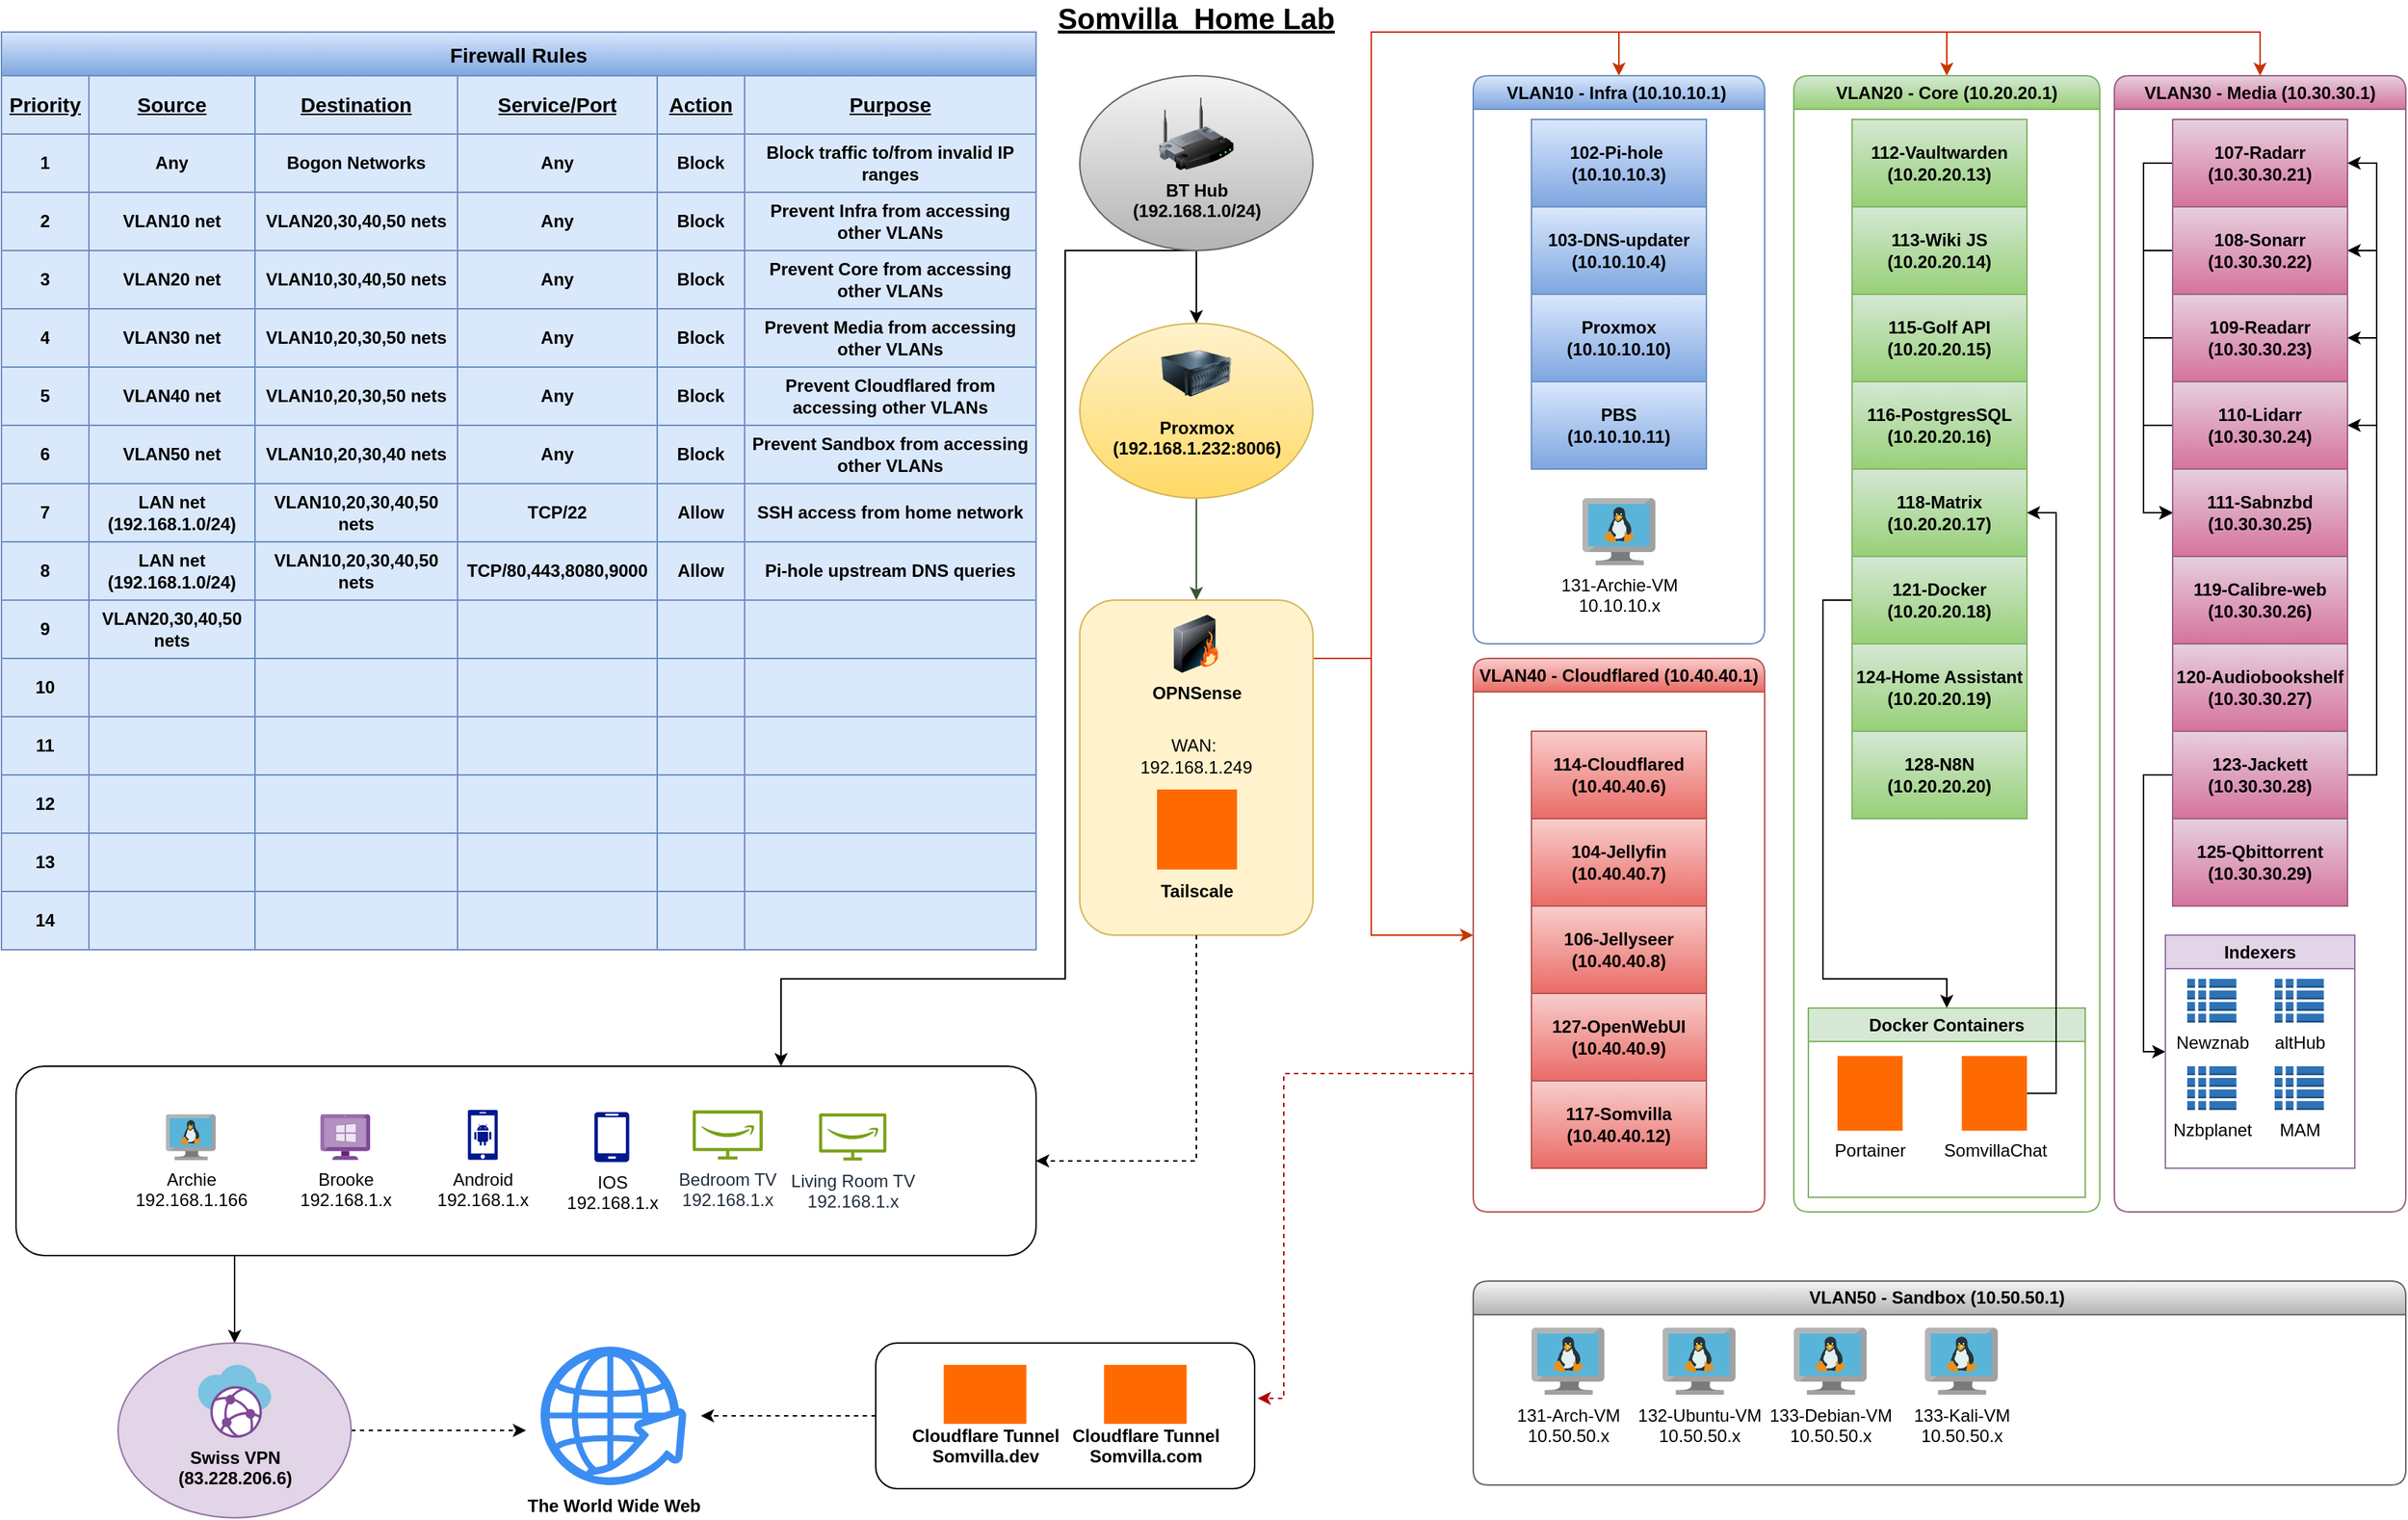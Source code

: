 <mxfile version="28.1.2">
  <diagram name="Page-1" id="2l_jHQsMw_nlB7P-kN3d">
    <mxGraphModel dx="2054" dy="1128" grid="1" gridSize="10" guides="1" tooltips="1" connect="1" arrows="1" fold="1" page="1" pageScale="1" pageWidth="1700" pageHeight="1100" math="0" shadow="0">
      <root>
        <mxCell id="0" />
        <mxCell id="1" parent="0" />
        <mxCell id="kyZzKkCnzPRXWl6qujbp-37" style="edgeStyle=orthogonalEdgeStyle;rounded=0;orthogonalLoop=1;jettySize=auto;html=1;exitX=0;exitY=0.5;exitDx=0;exitDy=0;dashed=1;strokeColor=light-dark(#000000,#FF0000);" edge="1" parent="1" source="kyZzKkCnzPRXWl6qujbp-31">
          <mxGeometry relative="1" as="geometry">
            <mxPoint x="510" y="990" as="targetPoint" />
          </mxGeometry>
        </mxCell>
        <mxCell id="kyZzKkCnzPRXWl6qujbp-31" value="" style="rounded=1;whiteSpace=wrap;html=1;container=1;collapsible=0;" vertex="1" parent="1">
          <mxGeometry x="630" y="940" width="260" height="100" as="geometry" />
        </mxCell>
        <mxCell id="kyZzKkCnzPRXWl6qujbp-24" value="&lt;div&gt;&lt;br&gt;&lt;/div&gt;&lt;div&gt;&lt;br&gt;&lt;/div&gt;&lt;div&gt;&lt;br&gt;&lt;/div&gt;&lt;div&gt;&lt;br&gt;&lt;/div&gt;&lt;div&gt;&lt;br&gt;&lt;/div&gt;&lt;div&gt;Cloudflare Tunnel&lt;br&gt;Somvilla.dev&lt;/div&gt;" style="points=[];aspect=fixed;html=1;align=center;shadow=0;dashed=0;fillColor=#FF6A00;strokeColor=none;shape=mxgraph.alibaba_cloud.clouddev;fontStyle=1" vertex="1" parent="kyZzKkCnzPRXWl6qujbp-31">
          <mxGeometry x="46.65" y="15" width="56.7" height="40.5" as="geometry" />
        </mxCell>
        <mxCell id="qBCkmrOF__fB7yVJp3Rr-75" value="&lt;div&gt;&lt;br&gt;&lt;/div&gt;&lt;div&gt;&lt;br&gt;&lt;/div&gt;&lt;div&gt;&lt;br&gt;&lt;/div&gt;&lt;div&gt;&lt;br&gt;&lt;/div&gt;&lt;div&gt;&lt;br&gt;&lt;/div&gt;&lt;div&gt;Cloudflare Tunnel&lt;br&gt;Somvilla.com&lt;/div&gt;" style="points=[];aspect=fixed;html=1;align=center;shadow=0;dashed=0;fillColor=#FF6A00;strokeColor=none;shape=mxgraph.alibaba_cloud.clouddev;fontStyle=1" parent="kyZzKkCnzPRXWl6qujbp-31" vertex="1">
          <mxGeometry x="156.65" y="15" width="56.7" height="40.5" as="geometry" />
        </mxCell>
        <mxCell id="CJNbvoDMB4cZCmzuY-xy-2" style="edgeStyle=orthogonalEdgeStyle;rounded=0;orthogonalLoop=1;jettySize=auto;html=1;exitX=0.5;exitY=1;exitDx=0;exitDy=0;" parent="1" source="qBCkmrOF__fB7yVJp3Rr-79" target="qBCkmrOF__fB7yVJp3Rr-59" edge="1">
          <mxGeometry relative="1" as="geometry">
            <Array as="points">
              <mxPoint x="190" y="880" />
            </Array>
          </mxGeometry>
        </mxCell>
        <object label="" subnet="192.168.1" id="qBCkmrOF__fB7yVJp3Rr-79">
          <mxCell style="rounded=1;whiteSpace=wrap;html=1;container=1;collapsible=0;metaEdit=0;" parent="1" vertex="1">
            <mxGeometry x="40" y="750" width="700" height="130" as="geometry" />
          </mxCell>
        </object>
        <mxCell id="CJNbvoDMB4cZCmzuY-xy-39" value="" style="group" parent="qBCkmrOF__fB7yVJp3Rr-79" vertex="1" connectable="0">
          <mxGeometry x="102.731" y="30.002" width="494.544" height="35.686" as="geometry" />
        </mxCell>
        <object label="&lt;div&gt;Living Room TV&lt;/div&gt;&lt;div&gt;%subnet%.x&lt;/div&gt;" placeholders="1" id="qBCkmrOF__fB7yVJp3Rr-73">
          <mxCell style="sketch=0;outlineConnect=0;fontColor=#232F3E;gradientColor=none;fillColor=#7AA116;strokeColor=none;dashed=0;verticalLabelPosition=bottom;verticalAlign=top;align=center;html=1;fontSize=12;fontStyle=0;aspect=fixed;pointerEvents=1;shape=mxgraph.aws4.firetv;" parent="CJNbvoDMB4cZCmzuY-xy-39" vertex="1">
            <mxGeometry x="448.393" y="2.308" width="46.151" height="32.545" as="geometry" />
          </mxCell>
        </object>
        <object label="&lt;div&gt;Bedroom TV&lt;/div&gt;&lt;div&gt;%subnet%.x&lt;/div&gt;" placeholders="1" id="qBCkmrOF__fB7yVJp3Rr-71">
          <mxCell style="sketch=0;outlineConnect=0;fontColor=#232F3E;gradientColor=none;fillColor=#7AA116;strokeColor=none;dashed=0;verticalLabelPosition=bottom;verticalAlign=top;align=center;html=1;fontSize=12;fontStyle=0;aspect=fixed;pointerEvents=1;shape=mxgraph.aws4.firetv;" parent="CJNbvoDMB4cZCmzuY-xy-39" vertex="1">
            <mxGeometry x="361.607" y="0.188" width="48.089" height="33.904" as="geometry" />
          </mxCell>
        </object>
        <object label="&lt;div&gt;IOS&lt;/div&gt;&lt;div&gt;%subnet%.x&lt;/div&gt;" placeholders="1" id="qBCkmrOF__fB7yVJp3Rr-55">
          <mxCell style="sketch=0;aspect=fixed;pointerEvents=1;shadow=0;dashed=0;html=1;strokeColor=none;labelPosition=center;verticalLabelPosition=bottom;verticalAlign=top;align=center;fillColor=#00188D;shape=mxgraph.azure.mobile" parent="CJNbvoDMB4cZCmzuY-xy-39" vertex="1">
            <mxGeometry x="294.107" y="1.419" width="23.987" height="34.267" as="geometry" />
          </mxCell>
        </object>
        <object label="&lt;div&gt;Android&lt;/div&gt;&lt;div&gt;%subnet%.x&lt;/div&gt;" placeholders="1" id="qBCkmrOF__fB7yVJp3Rr-54">
          <mxCell style="sketch=0;aspect=fixed;pointerEvents=1;shadow=0;dashed=0;html=1;strokeColor=none;labelPosition=center;verticalLabelPosition=bottom;verticalAlign=top;align=center;fillColor=#00188D;shape=mxgraph.mscae.enterprise.android_phone" parent="CJNbvoDMB4cZCmzuY-xy-39" vertex="1">
            <mxGeometry x="207.321" width="20.56" height="34.267" as="geometry" />
          </mxCell>
        </object>
        <object label="Brooke&lt;br&gt;%subnet%.x" placeholders="1" id="qBCkmrOF__fB7yVJp3Rr-81">
          <mxCell style="image;sketch=0;aspect=fixed;html=1;points=[];align=center;fontSize=12;image=img/lib/mscae/VM_Windows_Non_Azure.svg;" parent="CJNbvoDMB4cZCmzuY-xy-39" vertex="1">
            <mxGeometry x="106.071" y="2.839" width="34.267" height="31.525" as="geometry" />
          </mxCell>
        </object>
        <object label="Archie&lt;br&gt;%subnet%.166" placeholders="1" id="qBCkmrOF__fB7yVJp3Rr-80">
          <mxCell style="image;sketch=0;aspect=fixed;html=1;points=[];align=center;fontSize=12;image=img/lib/mscae/VM_Linux.svg;" parent="CJNbvoDMB4cZCmzuY-xy-39" vertex="1">
            <mxGeometry y="2.839" width="34.267" height="31.525" as="geometry" />
          </mxCell>
        </object>
        <mxCell id="kyZzKkCnzPRXWl6qujbp-36" style="edgeStyle=orthogonalEdgeStyle;rounded=0;orthogonalLoop=1;jettySize=auto;html=1;exitX=1;exitY=0.5;exitDx=0;exitDy=0;dashed=1;strokeColor=light-dark(#000000,#FF0000);" edge="1" parent="1" source="qBCkmrOF__fB7yVJp3Rr-59">
          <mxGeometry relative="1" as="geometry">
            <mxPoint x="390" y="1000" as="targetPoint" />
          </mxGeometry>
        </mxCell>
        <mxCell id="qBCkmrOF__fB7yVJp3Rr-59" value="" style="ellipse;whiteSpace=wrap;html=1;container=1;collapsible=0;fillColor=#e1d5e7;strokeColor=#9673a6;fontStyle=1" parent="1" vertex="1">
          <mxGeometry x="110" y="940" width="160" height="120" as="geometry" />
        </mxCell>
        <mxCell id="qBCkmrOF__fB7yVJp3Rr-56" value="&lt;div&gt;Swiss VPN&lt;/div&gt;&lt;div&gt;(83.228.206.6)&lt;/div&gt;" style="image;sketch=0;aspect=fixed;html=1;points=[];align=center;fontSize=12;image=img/lib/mscae/Virtual_WANs.svg;labelBackgroundColor=none;fontStyle=1" parent="qBCkmrOF__fB7yVJp3Rr-59" vertex="1">
          <mxGeometry x="55" y="15" width="50" height="50" as="geometry" />
        </mxCell>
        <object label="VLAN30 - Media (10.30.30.1)" placeholders="1" subnet="10.30.30." id="qBCkmrOF__fB7yVJp3Rr-13">
          <mxCell style="swimlane;whiteSpace=wrap;html=1;fillColor=#e6d0de;strokeColor=#996185;rounded=1;collapsible=0;gradientColor=#d5739d;swimlaneFillColor=default;" parent="1" vertex="1">
            <mxGeometry x="1480" y="70" width="200" height="780" as="geometry" />
          </mxCell>
        </object>
        <mxCell id="kyZzKkCnzPRXWl6qujbp-56" style="edgeStyle=orthogonalEdgeStyle;rounded=0;orthogonalLoop=1;jettySize=auto;html=1;exitX=0;exitY=0.5;exitDx=0;exitDy=0;entryX=0;entryY=0.5;entryDx=0;entryDy=0;" edge="1" parent="qBCkmrOF__fB7yVJp3Rr-13" source="qBCkmrOF__fB7yVJp3Rr-26" target="qBCkmrOF__fB7yVJp3Rr-30">
          <mxGeometry relative="1" as="geometry" />
        </mxCell>
        <object label="&lt;div&gt;107-Radarr&lt;/div&gt;&lt;div&gt;(%subnet%21)&lt;/div&gt;" placeholders="1" id="qBCkmrOF__fB7yVJp3Rr-26">
          <mxCell style="rounded=0;whiteSpace=wrap;html=1;fillColor=#e6d0de;strokeColor=#996185;gradientColor=#d5739d;fontStyle=1" parent="qBCkmrOF__fB7yVJp3Rr-13" vertex="1">
            <mxGeometry x="40" y="30" width="120" height="60" as="geometry" />
          </mxCell>
        </object>
        <mxCell id="kyZzKkCnzPRXWl6qujbp-57" style="edgeStyle=orthogonalEdgeStyle;rounded=0;orthogonalLoop=1;jettySize=auto;html=1;exitX=0;exitY=0.5;exitDx=0;exitDy=0;entryX=0;entryY=0.5;entryDx=0;entryDy=0;" edge="1" parent="qBCkmrOF__fB7yVJp3Rr-13" source="qBCkmrOF__fB7yVJp3Rr-27" target="qBCkmrOF__fB7yVJp3Rr-30">
          <mxGeometry relative="1" as="geometry" />
        </mxCell>
        <object label="&lt;div&gt;108-Sonarr&lt;/div&gt;&lt;div&gt;(%subnet%22)&lt;/div&gt;" placeholders="1" id="qBCkmrOF__fB7yVJp3Rr-27">
          <mxCell style="rounded=0;whiteSpace=wrap;html=1;fillColor=#e6d0de;strokeColor=#996185;gradientColor=#d5739d;fontStyle=1" parent="qBCkmrOF__fB7yVJp3Rr-13" vertex="1">
            <mxGeometry x="40" y="90" width="120" height="60" as="geometry" />
          </mxCell>
        </object>
        <mxCell id="kyZzKkCnzPRXWl6qujbp-58" style="edgeStyle=orthogonalEdgeStyle;rounded=0;orthogonalLoop=1;jettySize=auto;html=1;exitX=0;exitY=0.5;exitDx=0;exitDy=0;entryX=0;entryY=0.5;entryDx=0;entryDy=0;" edge="1" parent="qBCkmrOF__fB7yVJp3Rr-13" source="qBCkmrOF__fB7yVJp3Rr-28" target="qBCkmrOF__fB7yVJp3Rr-30">
          <mxGeometry relative="1" as="geometry" />
        </mxCell>
        <object label="&lt;div&gt;109-Readarr&lt;/div&gt;&lt;div&gt;(%subnet%23)&lt;/div&gt;" placeholders="1" id="qBCkmrOF__fB7yVJp3Rr-28">
          <mxCell style="rounded=0;whiteSpace=wrap;html=1;fillColor=#e6d0de;strokeColor=#996185;gradientColor=#d5739d;fontStyle=1" parent="qBCkmrOF__fB7yVJp3Rr-13" vertex="1">
            <mxGeometry x="40" y="150" width="120" height="60" as="geometry" />
          </mxCell>
        </object>
        <mxCell id="kyZzKkCnzPRXWl6qujbp-59" style="edgeStyle=orthogonalEdgeStyle;rounded=0;orthogonalLoop=1;jettySize=auto;html=1;exitX=0;exitY=0.5;exitDx=0;exitDy=0;entryX=0;entryY=0.5;entryDx=0;entryDy=0;" edge="1" parent="qBCkmrOF__fB7yVJp3Rr-13" source="qBCkmrOF__fB7yVJp3Rr-29" target="qBCkmrOF__fB7yVJp3Rr-30">
          <mxGeometry relative="1" as="geometry" />
        </mxCell>
        <object label="&lt;div&gt;110-Lidarr&lt;/div&gt;&lt;div&gt;(%subnet%24)&lt;/div&gt;" placeholders="1" id="qBCkmrOF__fB7yVJp3Rr-29">
          <mxCell style="rounded=0;whiteSpace=wrap;html=1;fillColor=#e6d0de;strokeColor=#996185;gradientColor=#d5739d;fontStyle=1" parent="qBCkmrOF__fB7yVJp3Rr-13" vertex="1">
            <mxGeometry x="40" y="210" width="120" height="60" as="geometry" />
          </mxCell>
        </object>
        <object label="&lt;div&gt;111-Sabnzbd&lt;/div&gt;&lt;div&gt;(%subnet%25)&lt;/div&gt;" placeholders="1" id="qBCkmrOF__fB7yVJp3Rr-30">
          <mxCell style="rounded=0;whiteSpace=wrap;html=1;fillColor=#e6d0de;strokeColor=#996185;gradientColor=#d5739d;fontStyle=1" parent="qBCkmrOF__fB7yVJp3Rr-13" vertex="1">
            <mxGeometry x="40" y="270" width="120" height="60" as="geometry" />
          </mxCell>
        </object>
        <object label="&lt;div&gt;119-Calibre-web&lt;/div&gt;&lt;div&gt;(%subnet%26)&lt;/div&gt;" placeholders="1" id="qBCkmrOF__fB7yVJp3Rr-35">
          <mxCell style="rounded=0;whiteSpace=wrap;html=1;fillColor=#e6d0de;strokeColor=#996185;gradientColor=#d5739d;fontStyle=1" parent="qBCkmrOF__fB7yVJp3Rr-13" vertex="1">
            <mxGeometry x="40" y="330" width="120" height="60" as="geometry" />
          </mxCell>
        </object>
        <object label="&lt;div&gt;120-Audiobookshelf&lt;/div&gt;&lt;div&gt;(%subnet%27)&lt;/div&gt;" placeholders="1" id="qBCkmrOF__fB7yVJp3Rr-36">
          <mxCell style="rounded=0;whiteSpace=wrap;html=1;fillColor=#e6d0de;strokeColor=#996185;gradientColor=#d5739d;fontStyle=1" parent="qBCkmrOF__fB7yVJp3Rr-13" vertex="1">
            <mxGeometry x="40" y="390" width="120" height="60" as="geometry" />
          </mxCell>
        </object>
        <mxCell id="kyZzKkCnzPRXWl6qujbp-51" style="edgeStyle=orthogonalEdgeStyle;rounded=0;orthogonalLoop=1;jettySize=auto;html=1;exitX=0;exitY=0.5;exitDx=0;exitDy=0;entryX=0;entryY=0.5;entryDx=0;entryDy=0;" edge="1" parent="qBCkmrOF__fB7yVJp3Rr-13" source="qBCkmrOF__fB7yVJp3Rr-37" target="kyZzKkCnzPRXWl6qujbp-45">
          <mxGeometry relative="1" as="geometry" />
        </mxCell>
        <mxCell id="kyZzKkCnzPRXWl6qujbp-52" style="edgeStyle=orthogonalEdgeStyle;rounded=0;orthogonalLoop=1;jettySize=auto;html=1;exitX=1;exitY=0.5;exitDx=0;exitDy=0;entryX=1;entryY=0.5;entryDx=0;entryDy=0;" edge="1" parent="qBCkmrOF__fB7yVJp3Rr-13" source="qBCkmrOF__fB7yVJp3Rr-37" target="qBCkmrOF__fB7yVJp3Rr-26">
          <mxGeometry relative="1" as="geometry" />
        </mxCell>
        <mxCell id="kyZzKkCnzPRXWl6qujbp-53" style="edgeStyle=orthogonalEdgeStyle;rounded=0;orthogonalLoop=1;jettySize=auto;html=1;exitX=1;exitY=0.5;exitDx=0;exitDy=0;entryX=1;entryY=0.5;entryDx=0;entryDy=0;" edge="1" parent="qBCkmrOF__fB7yVJp3Rr-13" source="qBCkmrOF__fB7yVJp3Rr-37" target="qBCkmrOF__fB7yVJp3Rr-27">
          <mxGeometry relative="1" as="geometry" />
        </mxCell>
        <mxCell id="kyZzKkCnzPRXWl6qujbp-54" style="edgeStyle=orthogonalEdgeStyle;rounded=0;orthogonalLoop=1;jettySize=auto;html=1;exitX=1;exitY=0.5;exitDx=0;exitDy=0;entryX=1;entryY=0.5;entryDx=0;entryDy=0;" edge="1" parent="qBCkmrOF__fB7yVJp3Rr-13" source="qBCkmrOF__fB7yVJp3Rr-37" target="qBCkmrOF__fB7yVJp3Rr-28">
          <mxGeometry relative="1" as="geometry" />
        </mxCell>
        <mxCell id="kyZzKkCnzPRXWl6qujbp-55" style="edgeStyle=orthogonalEdgeStyle;rounded=0;orthogonalLoop=1;jettySize=auto;html=1;exitX=1;exitY=0.5;exitDx=0;exitDy=0;entryX=1;entryY=0.5;entryDx=0;entryDy=0;" edge="1" parent="qBCkmrOF__fB7yVJp3Rr-13" source="qBCkmrOF__fB7yVJp3Rr-37" target="qBCkmrOF__fB7yVJp3Rr-29">
          <mxGeometry relative="1" as="geometry" />
        </mxCell>
        <object label="&lt;div&gt;123-Jackett&lt;/div&gt;&lt;div&gt;(%subnet%28)&lt;/div&gt;" placeholders="1" id="qBCkmrOF__fB7yVJp3Rr-37">
          <mxCell style="rounded=0;whiteSpace=wrap;html=1;fillColor=#e6d0de;strokeColor=#996185;gradientColor=#d5739d;fontStyle=1" parent="qBCkmrOF__fB7yVJp3Rr-13" vertex="1">
            <mxGeometry x="40" y="450" width="120" height="60" as="geometry" />
          </mxCell>
        </object>
        <object label="&lt;div&gt;125-Qbittorrent&lt;/div&gt;&lt;div&gt;(%subnet%29)&lt;/div&gt;" placeholders="1" id="qBCkmrOF__fB7yVJp3Rr-38">
          <mxCell style="rounded=0;whiteSpace=wrap;html=1;fillColor=#e6d0de;strokeColor=#996185;gradientColor=#d5739d;fontStyle=1" parent="qBCkmrOF__fB7yVJp3Rr-13" vertex="1">
            <mxGeometry x="40" y="510" width="120" height="60" as="geometry" />
          </mxCell>
        </object>
        <mxCell id="kyZzKkCnzPRXWl6qujbp-45" value="Indexers" style="swimlane;whiteSpace=wrap;html=1;collapsible=0;fillColor=#e1d5e7;strokeColor=#9673a6;" vertex="1" parent="qBCkmrOF__fB7yVJp3Rr-13">
          <mxGeometry x="35" y="590" width="130" height="160" as="geometry" />
        </mxCell>
        <mxCell id="kyZzKkCnzPRXWl6qujbp-48" value="Newznab" style="outlineConnect=0;dashed=0;verticalLabelPosition=bottom;verticalAlign=top;align=center;html=1;shape=mxgraph.aws3.global_secondary_index;fillColor=#2E73B8;gradientColor=none;" vertex="1" parent="kyZzKkCnzPRXWl6qujbp-45">
          <mxGeometry x="15" y="30" width="33.75" height="30" as="geometry" />
        </mxCell>
        <mxCell id="kyZzKkCnzPRXWl6qujbp-47" value="altHub" style="outlineConnect=0;dashed=0;verticalLabelPosition=bottom;verticalAlign=top;align=center;html=1;shape=mxgraph.aws3.global_secondary_index;fillColor=#2E73B8;gradientColor=none;" vertex="1" parent="kyZzKkCnzPRXWl6qujbp-45">
          <mxGeometry x="75" y="30" width="33.75" height="30" as="geometry" />
        </mxCell>
        <mxCell id="kyZzKkCnzPRXWl6qujbp-49" value="Nzbplanet" style="outlineConnect=0;dashed=0;verticalLabelPosition=bottom;verticalAlign=top;align=center;html=1;shape=mxgraph.aws3.global_secondary_index;fillColor=#2E73B8;gradientColor=none;" vertex="1" parent="kyZzKkCnzPRXWl6qujbp-45">
          <mxGeometry x="15" y="90" width="33.75" height="30" as="geometry" />
        </mxCell>
        <mxCell id="kyZzKkCnzPRXWl6qujbp-50" value="MAM" style="outlineConnect=0;dashed=0;verticalLabelPosition=bottom;verticalAlign=top;align=center;html=1;shape=mxgraph.aws3.global_secondary_index;fillColor=#2E73B8;gradientColor=none;" vertex="1" parent="kyZzKkCnzPRXWl6qujbp-45">
          <mxGeometry x="75" y="90" width="33.75" height="30" as="geometry" />
        </mxCell>
        <mxCell id="CJNbvoDMB4cZCmzuY-xy-11" style="edgeStyle=orthogonalEdgeStyle;rounded=0;orthogonalLoop=1;jettySize=auto;html=1;exitX=1;exitY=0.5;exitDx=0;exitDy=0;fillColor=#fa6800;strokeColor=#C73500;entryX=0.5;entryY=0;entryDx=0;entryDy=0;" parent="1" source="qBCkmrOF__fB7yVJp3Rr-2" target="qBCkmrOF__fB7yVJp3Rr-13" edge="1">
          <mxGeometry relative="1" as="geometry">
            <Array as="points">
              <mxPoint x="930" y="470" />
              <mxPoint x="970" y="470" />
              <mxPoint x="970" y="40" />
              <mxPoint x="1580" y="40" />
            </Array>
            <mxPoint x="1580" y="50" as="targetPoint" />
          </mxGeometry>
        </mxCell>
        <mxCell id="kyZzKkCnzPRXWl6qujbp-25" style="edgeStyle=orthogonalEdgeStyle;rounded=0;orthogonalLoop=1;jettySize=auto;html=1;exitX=1;exitY=0.5;exitDx=0;exitDy=0;entryX=0.5;entryY=0;entryDx=0;entryDy=0;fillColor=#fa6800;strokeColor=#C73500;" edge="1" parent="1" source="qBCkmrOF__fB7yVJp3Rr-2" target="qBCkmrOF__fB7yVJp3Rr-3">
          <mxGeometry relative="1" as="geometry">
            <Array as="points">
              <mxPoint x="930" y="470" />
              <mxPoint x="970" y="470" />
              <mxPoint x="970" y="40" />
              <mxPoint x="1140" y="40" />
            </Array>
          </mxGeometry>
        </mxCell>
        <mxCell id="kyZzKkCnzPRXWl6qujbp-26" style="edgeStyle=orthogonalEdgeStyle;rounded=0;orthogonalLoop=1;jettySize=auto;html=1;exitX=1;exitY=0.5;exitDx=0;exitDy=0;entryX=0;entryY=0.5;entryDx=0;entryDy=0;fillColor=#fa6800;strokeColor=#C73500;" edge="1" parent="1" source="qBCkmrOF__fB7yVJp3Rr-2" target="qBCkmrOF__fB7yVJp3Rr-40">
          <mxGeometry relative="1" as="geometry">
            <Array as="points">
              <mxPoint x="930" y="470" />
              <mxPoint x="970" y="470" />
              <mxPoint x="970" y="660" />
            </Array>
          </mxGeometry>
        </mxCell>
        <mxCell id="kyZzKkCnzPRXWl6qujbp-66" style="edgeStyle=orthogonalEdgeStyle;rounded=0;orthogonalLoop=1;jettySize=auto;html=1;exitX=1;exitY=0.5;exitDx=0;exitDy=0;entryX=0.5;entryY=0;entryDx=0;entryDy=0;fillColor=#fff2cc;strokeColor=#C73500;" edge="1" parent="1" source="qBCkmrOF__fB7yVJp3Rr-2" target="qBCkmrOF__fB7yVJp3Rr-12">
          <mxGeometry relative="1" as="geometry">
            <Array as="points">
              <mxPoint x="930" y="470" />
              <mxPoint x="970" y="470" />
              <mxPoint x="970" y="40" />
              <mxPoint x="1365" y="40" />
            </Array>
          </mxGeometry>
        </mxCell>
        <mxCell id="qBCkmrOF__fB7yVJp3Rr-2" value="&lt;div&gt;&lt;br&gt;&lt;/div&gt;&lt;div&gt;&lt;br&gt;&lt;/div&gt;&lt;div&gt;&lt;br&gt;&lt;/div&gt;&lt;div&gt;&lt;br&gt;&lt;/div&gt;&lt;div&gt;&lt;br&gt;&lt;/div&gt;&lt;br&gt;&lt;div&gt;WAN:&amp;nbsp;&lt;/div&gt;&lt;div&gt;192.168.1.249&lt;/div&gt;&lt;div&gt;&lt;br&gt;&lt;/div&gt;" style="rounded=1;whiteSpace=wrap;html=1;verticalAlign=top;fillColor=#fff2cc;strokeColor=#d6b656;container=1;collapsible=0;" parent="1" vertex="1">
          <mxGeometry x="770" y="430" width="160" height="230" as="geometry" />
        </mxCell>
        <mxCell id="kyZzKkCnzPRXWl6qujbp-1" value="&lt;div&gt;OPNSense&lt;/div&gt;" style="image;html=1;image=img/lib/clip_art/networking/Firewall_128x128.png;labelBackgroundColor=none;fontStyle=1" vertex="1" parent="qBCkmrOF__fB7yVJp3Rr-2">
          <mxGeometry x="60.0" y="10" width="40" height="40" as="geometry" />
        </mxCell>
        <mxCell id="qBCkmrOF__fB7yVJp3Rr-60" value="&lt;div&gt;&lt;br&gt;&lt;/div&gt;&lt;div&gt;&lt;br&gt;&lt;/div&gt;&lt;div&gt;&lt;br&gt;&lt;/div&gt;&lt;div&gt;&lt;br&gt;&lt;/div&gt;&lt;div&gt;&lt;br&gt;&lt;/div&gt;&lt;div&gt;&lt;br&gt;&lt;/div&gt;&lt;div&gt;Tailscale&lt;/div&gt;" style="points=[];aspect=fixed;html=1;align=center;shadow=0;dashed=0;fillColor=#FF6A00;strokeColor=none;shape=mxgraph.alibaba_cloud.vpn_gateway;fontStyle=1" parent="qBCkmrOF__fB7yVJp3Rr-2" vertex="1">
          <mxGeometry x="53" y="130" width="54.9" height="54.9" as="geometry" />
        </mxCell>
        <object label="VLAN10 - Infra (10.10.10.1)&amp;nbsp;" placeholders="1" subnet="10.10.10." id="qBCkmrOF__fB7yVJp3Rr-3">
          <mxCell style="swimlane;whiteSpace=wrap;html=1;fillColor=#dae8fc;strokeColor=#6c8ebf;rounded=1;collapsible=0;gradientColor=#7ea6e0;swimlaneFillColor=default;" parent="1" vertex="1">
            <mxGeometry x="1040" y="70" width="200" height="390" as="geometry">
              <mxRectangle x="60" y="360" width="130" height="30" as="alternateBounds" />
            </mxGeometry>
          </mxCell>
        </object>
        <object label="&lt;div&gt;102-Pi-hole&amp;nbsp;&lt;/div&gt;&lt;div&gt;(%subnet%3)&lt;/div&gt;" placeholders="1" id="qBCkmrOF__fB7yVJp3Rr-5">
          <mxCell style="rounded=0;whiteSpace=wrap;html=1;fillColor=#dae8fc;strokeColor=#6c8ebf;gradientColor=#7ea6e0;fontStyle=1" parent="qBCkmrOF__fB7yVJp3Rr-3" vertex="1">
            <mxGeometry x="40" y="30" width="120" height="60" as="geometry" />
          </mxCell>
        </object>
        <object label="&lt;div&gt;103-DNS-updater&lt;/div&gt;&lt;div&gt;(%subnet%4)&lt;/div&gt;" placeholders="1" id="qBCkmrOF__fB7yVJp3Rr-6">
          <mxCell style="rounded=0;whiteSpace=wrap;html=1;fillColor=#dae8fc;strokeColor=#6c8ebf;gradientColor=#7ea6e0;fontStyle=1" parent="qBCkmrOF__fB7yVJp3Rr-3" vertex="1">
            <mxGeometry x="40" y="90" width="120" height="60" as="geometry" />
          </mxCell>
        </object>
        <object label="&lt;div&gt;Proxmox&lt;/div&gt;&lt;div&gt;(%subnet%10)&lt;/div&gt;" placeholders="1" id="qBCkmrOF__fB7yVJp3Rr-9">
          <mxCell style="rounded=0;whiteSpace=wrap;html=1;fillColor=#dae8fc;strokeColor=#6c8ebf;gradientColor=#7ea6e0;fontStyle=1" parent="qBCkmrOF__fB7yVJp3Rr-3" vertex="1">
            <mxGeometry x="40" y="150" width="120" height="60" as="geometry" />
          </mxCell>
        </object>
        <object label="&lt;div&gt;PBS&lt;/div&gt;&lt;div&gt;(%subnet%11)&lt;/div&gt;" placeholders="1" id="qBCkmrOF__fB7yVJp3Rr-11">
          <mxCell style="rounded=0;whiteSpace=wrap;html=1;fillColor=#dae8fc;strokeColor=#6c8ebf;gradientColor=#7ea6e0;fontStyle=1" parent="qBCkmrOF__fB7yVJp3Rr-3" vertex="1">
            <mxGeometry x="40" y="210" width="120" height="60" as="geometry" />
          </mxCell>
        </object>
        <object label="131-Archie-VM&lt;br&gt;%subnet%x" placeholders="1" id="kyZzKkCnzPRXWl6qujbp-38">
          <mxCell style="image;sketch=0;aspect=fixed;html=1;points=[];align=center;fontSize=12;image=img/lib/mscae/VM_Linux.svg;" vertex="1" parent="qBCkmrOF__fB7yVJp3Rr-3">
            <mxGeometry x="75" y="290" width="50" height="46" as="geometry" />
          </mxCell>
        </object>
        <object label="VLAN20 - Core (10.20.20.1)" placeholders="1" subnet="10.20.20." id="qBCkmrOF__fB7yVJp3Rr-12">
          <mxCell style="swimlane;whiteSpace=wrap;html=1;fillColor=#d5e8d4;strokeColor=#82b366;rounded=1;collapsible=0;gradientColor=#97d077;swimlaneFillColor=default;" parent="1" vertex="1">
            <mxGeometry x="1260" y="70" width="210" height="780" as="geometry" />
          </mxCell>
        </object>
        <object label="&lt;div&gt;112-Vaultwarden&lt;/div&gt;&lt;div&gt;(%subnet%13)&lt;/div&gt;" placeholders="1" id="qBCkmrOF__fB7yVJp3Rr-17">
          <mxCell style="rounded=0;whiteSpace=wrap;html=1;fillColor=#d5e8d4;strokeColor=#82b366;gradientColor=#97d077;fontStyle=1" parent="qBCkmrOF__fB7yVJp3Rr-12" vertex="1">
            <mxGeometry x="40" y="30" width="120" height="60" as="geometry" />
          </mxCell>
        </object>
        <object label="&lt;div&gt;113-Wiki JS&lt;/div&gt;&lt;div&gt;(%subnet%14)&lt;/div&gt;" placeholders="1" id="qBCkmrOF__fB7yVJp3Rr-18">
          <mxCell style="rounded=0;whiteSpace=wrap;html=1;fillColor=#d5e8d4;strokeColor=#82b366;gradientColor=#97d077;fontStyle=1" parent="qBCkmrOF__fB7yVJp3Rr-12" vertex="1">
            <mxGeometry x="40" y="90" width="120" height="60" as="geometry" />
          </mxCell>
        </object>
        <object label="&lt;div&gt;115-Golf API&lt;/div&gt;&lt;div&gt;(%subnet%15)&lt;/div&gt;" placeholders="1" id="qBCkmrOF__fB7yVJp3Rr-19">
          <mxCell style="rounded=0;whiteSpace=wrap;html=1;fillColor=#d5e8d4;strokeColor=#82b366;gradientColor=#97d077;fontStyle=1" parent="qBCkmrOF__fB7yVJp3Rr-12" vertex="1">
            <mxGeometry x="40" y="150" width="120" height="60" as="geometry" />
          </mxCell>
        </object>
        <object label="&lt;div&gt;116-PostgresSQL&lt;/div&gt;&lt;div&gt;(%subnet%16)&lt;/div&gt;" placeholders="1" id="qBCkmrOF__fB7yVJp3Rr-20">
          <mxCell style="rounded=0;whiteSpace=wrap;html=1;fillColor=#d5e8d4;strokeColor=#82b366;gradientColor=#97d077;fontStyle=1" parent="qBCkmrOF__fB7yVJp3Rr-12" vertex="1">
            <mxGeometry x="40" y="210" width="120" height="60" as="geometry" />
          </mxCell>
        </object>
        <object label="&lt;div&gt;118-Matrix&lt;/div&gt;&lt;div&gt;(%subnet%17)&lt;/div&gt;" placeholders="1" id="qBCkmrOF__fB7yVJp3Rr-22">
          <mxCell style="rounded=0;whiteSpace=wrap;html=1;fillColor=#d5e8d4;strokeColor=#82b366;gradientColor=#97d077;fontStyle=1" parent="qBCkmrOF__fB7yVJp3Rr-12" vertex="1">
            <mxGeometry x="40" y="270" width="120" height="60" as="geometry" />
          </mxCell>
        </object>
        <mxCell id="kyZzKkCnzPRXWl6qujbp-65" style="edgeStyle=orthogonalEdgeStyle;rounded=0;orthogonalLoop=1;jettySize=auto;html=1;exitX=0;exitY=0.5;exitDx=0;exitDy=0;entryX=0.5;entryY=0;entryDx=0;entryDy=0;" edge="1" parent="qBCkmrOF__fB7yVJp3Rr-12" source="qBCkmrOF__fB7yVJp3Rr-23" target="kyZzKkCnzPRXWl6qujbp-61">
          <mxGeometry relative="1" as="geometry">
            <Array as="points">
              <mxPoint x="20" y="360" />
              <mxPoint x="20" y="620" />
              <mxPoint x="105" y="620" />
            </Array>
          </mxGeometry>
        </mxCell>
        <object label="&lt;div&gt;121-Docker&lt;/div&gt;&lt;div&gt;(%subnet%18)&lt;/div&gt;" placeholders="1" id="qBCkmrOF__fB7yVJp3Rr-23">
          <mxCell style="rounded=0;whiteSpace=wrap;html=1;fillColor=#d5e8d4;strokeColor=#82b366;gradientColor=#97d077;fontStyle=1" parent="qBCkmrOF__fB7yVJp3Rr-12" vertex="1">
            <mxGeometry x="40" y="330" width="120" height="60" as="geometry" />
          </mxCell>
        </object>
        <object label="&lt;div&gt;124-Home Assistant&lt;/div&gt;&lt;div&gt;(%subnet%19)&lt;/div&gt;" placeholders="1" id="qBCkmrOF__fB7yVJp3Rr-32">
          <mxCell style="rounded=0;whiteSpace=wrap;html=1;fillColor=#d5e8d4;strokeColor=#82b366;gradientColor=#97d077;fontStyle=1" parent="qBCkmrOF__fB7yVJp3Rr-12" vertex="1">
            <mxGeometry x="40" y="390" width="120" height="60" as="geometry" />
          </mxCell>
        </object>
        <object label="&lt;div&gt;128-N8N&lt;/div&gt;&lt;div&gt;(%subnet%20)&lt;/div&gt;" placeholders="1" id="qBCkmrOF__fB7yVJp3Rr-34">
          <mxCell style="rounded=0;whiteSpace=wrap;html=1;fillColor=#d5e8d4;strokeColor=#82b366;gradientColor=#97d077;fontStyle=1" parent="qBCkmrOF__fB7yVJp3Rr-12" vertex="1">
            <mxGeometry x="40" y="450" width="120" height="60" as="geometry" />
          </mxCell>
        </object>
        <mxCell id="kyZzKkCnzPRXWl6qujbp-61" value="Docker Containers" style="swimlane;whiteSpace=wrap;html=1;fillColor=#d5e8d4;strokeColor=#82b366;" vertex="1" parent="qBCkmrOF__fB7yVJp3Rr-12">
          <mxGeometry x="10" y="640" width="190" height="130" as="geometry" />
        </mxCell>
        <mxCell id="kyZzKkCnzPRXWl6qujbp-62" value="Portainer" style="points=[];aspect=fixed;html=1;align=center;shadow=0;dashed=0;fillColor=#FF6A00;strokeColor=none;shape=mxgraph.alibaba_cloud.ask_ack_container_service_for_kubernetes;labelPosition=center;verticalLabelPosition=bottom;verticalAlign=top;" vertex="1" parent="kyZzKkCnzPRXWl6qujbp-61">
          <mxGeometry x="20" y="32.95" width="44.7" height="51.3" as="geometry" />
        </mxCell>
        <mxCell id="kyZzKkCnzPRXWl6qujbp-64" value="SomvillaChat" style="points=[];aspect=fixed;html=1;align=center;shadow=0;dashed=0;fillColor=#FF6A00;strokeColor=none;shape=mxgraph.alibaba_cloud.ask_ack_container_service_for_kubernetes;labelPosition=center;verticalLabelPosition=bottom;verticalAlign=top;" vertex="1" parent="kyZzKkCnzPRXWl6qujbp-61">
          <mxGeometry x="105.3" y="32.95" width="44.7" height="51.3" as="geometry" />
        </mxCell>
        <mxCell id="kyZzKkCnzPRXWl6qujbp-209" style="edgeStyle=orthogonalEdgeStyle;rounded=0;orthogonalLoop=1;jettySize=auto;html=1;entryX=1;entryY=0.5;entryDx=0;entryDy=0;" edge="1" parent="qBCkmrOF__fB7yVJp3Rr-12" source="kyZzKkCnzPRXWl6qujbp-64" target="qBCkmrOF__fB7yVJp3Rr-22">
          <mxGeometry relative="1" as="geometry">
            <Array as="points">
              <mxPoint x="180" y="699" />
              <mxPoint x="180" y="300" />
            </Array>
          </mxGeometry>
        </mxCell>
        <object label="VLAN40 - Cloudflared (10.40.40.1)" placeholders="1" subnet="10.40.40." id="qBCkmrOF__fB7yVJp3Rr-40">
          <mxCell style="swimlane;whiteSpace=wrap;html=1;rounded=1;collapsible=0;fillColor=#f8cecc;strokeColor=#b85450;gradientColor=#ea6b66;swimlaneFillColor=default;" parent="1" vertex="1">
            <mxGeometry x="1040" y="470" width="200" height="380" as="geometry" />
          </mxCell>
        </object>
        <object label="&lt;div&gt;104-Jellyfin&lt;/div&gt;&lt;div&gt;(%subnet%7)&lt;/div&gt;" placeholders="1" id="qBCkmrOF__fB7yVJp3Rr-24">
          <mxCell style="rounded=0;whiteSpace=wrap;html=1;fillColor=#f8cecc;strokeColor=#b85450;gradientColor=#ea6b66;fontStyle=1" parent="qBCkmrOF__fB7yVJp3Rr-40" vertex="1">
            <mxGeometry x="40" y="110" width="120" height="60" as="geometry" />
          </mxCell>
        </object>
        <object label="&lt;div&gt;106-Jellyseer&lt;/div&gt;&lt;div&gt;(%subnet%8)&lt;/div&gt;" placeholders="1" id="qBCkmrOF__fB7yVJp3Rr-25">
          <mxCell style="rounded=0;whiteSpace=wrap;html=1;fillColor=#f8cecc;strokeColor=#b85450;gradientColor=#ea6b66;fontStyle=1" parent="qBCkmrOF__fB7yVJp3Rr-40" vertex="1">
            <mxGeometry x="40" y="170" width="120" height="60" as="geometry" />
          </mxCell>
        </object>
        <object label="&lt;div&gt;127-OpenWebUI&lt;/div&gt;&lt;div&gt;(%subnet%9)&lt;/div&gt;" placeholders="1" id="qBCkmrOF__fB7yVJp3Rr-33">
          <mxCell style="rounded=0;whiteSpace=wrap;html=1;fillColor=#f8cecc;strokeColor=#b85450;gradientColor=#ea6b66;fontStyle=1" parent="qBCkmrOF__fB7yVJp3Rr-40" vertex="1">
            <mxGeometry x="40" y="230" width="120" height="60" as="geometry" />
          </mxCell>
        </object>
        <object label="&lt;div&gt;117-Somvilla&lt;/div&gt;&lt;div&gt;(%subnet%12)&lt;/div&gt;" placeholders="1" id="qBCkmrOF__fB7yVJp3Rr-21">
          <mxCell style="rounded=0;whiteSpace=wrap;html=1;fillColor=#f8cecc;strokeColor=#b85450;gradientColor=#ea6b66;fontStyle=1" parent="qBCkmrOF__fB7yVJp3Rr-40" vertex="1">
            <mxGeometry x="40" y="290" width="120" height="60" as="geometry" />
          </mxCell>
        </object>
        <object label="&lt;div&gt;114-Cloudflared&lt;/div&gt;&lt;div&gt;(%subnet%6)&lt;/div&gt;" placeholders="1" id="qBCkmrOF__fB7yVJp3Rr-10">
          <mxCell style="rounded=0;whiteSpace=wrap;html=1;fillColor=#f8cecc;strokeColor=#b85450;gradientColor=#ea6b66;fontStyle=1" parent="qBCkmrOF__fB7yVJp3Rr-40" vertex="1">
            <mxGeometry x="40" y="50" width="120" height="60" as="geometry" />
          </mxCell>
        </object>
        <mxCell id="kyZzKkCnzPRXWl6qujbp-207" style="edgeStyle=orthogonalEdgeStyle;rounded=0;orthogonalLoop=1;jettySize=auto;html=1;exitX=0.5;exitY=1;exitDx=0;exitDy=0;entryX=0.5;entryY=0;entryDx=0;entryDy=0;" edge="1" parent="1" source="qBCkmrOF__fB7yVJp3Rr-65" target="CJNbvoDMB4cZCmzuY-xy-4">
          <mxGeometry relative="1" as="geometry" />
        </mxCell>
        <mxCell id="kyZzKkCnzPRXWl6qujbp-208" style="edgeStyle=orthogonalEdgeStyle;rounded=0;orthogonalLoop=1;jettySize=auto;html=1;exitX=0.5;exitY=1;exitDx=0;exitDy=0;entryX=0.75;entryY=0;entryDx=0;entryDy=0;" edge="1" parent="1" source="qBCkmrOF__fB7yVJp3Rr-65" target="qBCkmrOF__fB7yVJp3Rr-79">
          <mxGeometry relative="1" as="geometry">
            <Array as="points">
              <mxPoint x="760" y="190" />
              <mxPoint x="760" y="690" />
              <mxPoint x="565" y="690" />
            </Array>
          </mxGeometry>
        </mxCell>
        <mxCell id="qBCkmrOF__fB7yVJp3Rr-65" value="" style="ellipse;whiteSpace=wrap;html=1;container=1;collapsible=0;fillColor=#f5f5f5;strokeColor=#666666;gradientColor=#b3b3b3;" parent="1" vertex="1">
          <mxGeometry x="770" y="70" width="160" height="120" as="geometry" />
        </mxCell>
        <mxCell id="qBCkmrOF__fB7yVJp3Rr-67" value="&lt;div&gt;BT Hub&lt;/div&gt;&lt;div&gt;(192.168.1.0/24)&lt;/div&gt;" style="image;html=1;image=img/lib/clip_art/networking/Wireless_Router_128x128.png;labelBackgroundColor=none;fontStyle=1" parent="qBCkmrOF__fB7yVJp3Rr-65" vertex="1">
          <mxGeometry x="50" y="15" width="60" height="50" as="geometry" />
        </mxCell>
        <object label="VLAN50 - Sandbox (10.50.50.1)&amp;nbsp;" placeholders="1" subnet="10.50.50." id="CJNbvoDMB4cZCmzuY-xy-3">
          <mxCell style="swimlane;whiteSpace=wrap;html=1;rounded=1;collapsible=0;fillColor=#f5f5f5;strokeColor=#666666;gradientColor=#b3b3b3;swimlaneFillColor=default;" parent="1" vertex="1">
            <mxGeometry x="1040" y="897.5" width="640" height="140" as="geometry" />
          </mxCell>
        </object>
        <object label="132-Ubuntu-VM&lt;br&gt;%subnet%x" placeholders="1" id="kyZzKkCnzPRXWl6qujbp-39">
          <mxCell style="image;sketch=0;aspect=fixed;html=1;points=[];align=center;fontSize=12;image=img/lib/mscae/VM_Linux.svg;" vertex="1" parent="CJNbvoDMB4cZCmzuY-xy-3">
            <mxGeometry x="130" y="32" width="50" height="46" as="geometry" />
          </mxCell>
        </object>
        <object label="&lt;div&gt;133-Debian-VM&lt;/div&gt;&lt;div&gt;%subnet%x&lt;/div&gt;" placeholders="1" id="kyZzKkCnzPRXWl6qujbp-42">
          <mxCell style="image;sketch=0;aspect=fixed;html=1;points=[];align=center;fontSize=12;image=img/lib/mscae/VM_Linux.svg;" vertex="1" parent="CJNbvoDMB4cZCmzuY-xy-3">
            <mxGeometry x="220" y="32" width="50" height="46" as="geometry" />
          </mxCell>
        </object>
        <object label="&lt;div&gt;133-Kali-VM&lt;/div&gt;&lt;div&gt;%subnet%x&lt;/div&gt;" placeholders="1" id="kyZzKkCnzPRXWl6qujbp-43">
          <mxCell style="image;sketch=0;aspect=fixed;html=1;points=[];align=center;fontSize=12;image=img/lib/mscae/VM_Linux.svg;" vertex="1" parent="CJNbvoDMB4cZCmzuY-xy-3">
            <mxGeometry x="310" y="32" width="50" height="46" as="geometry" />
          </mxCell>
        </object>
        <object label="131-Arch-VM&lt;br&gt;%subnet%x" placeholders="1" id="kyZzKkCnzPRXWl6qujbp-44">
          <mxCell style="image;sketch=0;aspect=fixed;html=1;points=[];align=center;fontSize=12;image=img/lib/mscae/VM_Linux.svg;" vertex="1" parent="CJNbvoDMB4cZCmzuY-xy-3">
            <mxGeometry x="40" y="32" width="50" height="46" as="geometry" />
          </mxCell>
        </object>
        <mxCell id="CJNbvoDMB4cZCmzuY-xy-8" style="edgeStyle=orthogonalEdgeStyle;rounded=0;orthogonalLoop=1;jettySize=auto;html=1;exitX=0.5;exitY=1;exitDx=0;exitDy=0;entryX=0.5;entryY=0;entryDx=0;entryDy=0;fillColor=#6d8764;strokeColor=light-dark(#3A5431,#FFFFFF);" parent="1" source="CJNbvoDMB4cZCmzuY-xy-4" target="qBCkmrOF__fB7yVJp3Rr-2" edge="1">
          <mxGeometry relative="1" as="geometry" />
        </mxCell>
        <mxCell id="CJNbvoDMB4cZCmzuY-xy-4" value="" style="ellipse;whiteSpace=wrap;html=1;container=1;collapsible=0;fillColor=#fff2cc;gradientColor=#ffd966;strokeColor=#d6b656;" parent="1" vertex="1">
          <mxGeometry x="770" y="240" width="160" height="120" as="geometry" />
        </mxCell>
        <mxCell id="qBCkmrOF__fB7yVJp3Rr-68" value="&lt;div&gt;Proxmox&lt;/div&gt;&lt;div&gt;(192.168.1.232:8006)&lt;/div&gt;" style="image;html=1;image=img/lib/clip_art/computers/Server_128x128.png;imageBackground=none;labelBackgroundColor=none;fontStyle=1" parent="CJNbvoDMB4cZCmzuY-xy-4" vertex="1">
          <mxGeometry x="55.896" y="10" width="48.214" height="48.48" as="geometry" />
        </mxCell>
        <mxCell id="CJNbvoDMB4cZCmzuY-xy-46" value="Somvilla&amp;nbsp; Home Lab" style="text;html=1;align=center;verticalAlign=middle;whiteSpace=wrap;rounded=0;fontSize=20;fontStyle=5" parent="1" vertex="1">
          <mxGeometry x="740" y="20" width="220" height="20" as="geometry" />
        </mxCell>
        <mxCell id="kyZzKkCnzPRXWl6qujbp-28" style="edgeStyle=orthogonalEdgeStyle;rounded=0;orthogonalLoop=1;jettySize=auto;html=1;exitX=0.5;exitY=1;exitDx=0;exitDy=0;entryX=1;entryY=0.5;entryDx=0;entryDy=0;strokeColor=light-dark(#000000,#FF0000);dashed=1;" edge="1" parent="1" source="qBCkmrOF__fB7yVJp3Rr-2" target="qBCkmrOF__fB7yVJp3Rr-79">
          <mxGeometry relative="1" as="geometry">
            <Array as="points">
              <mxPoint x="850" y="815" />
            </Array>
          </mxGeometry>
        </mxCell>
        <mxCell id="kyZzKkCnzPRXWl6qujbp-32" style="edgeStyle=orthogonalEdgeStyle;rounded=0;orthogonalLoop=1;jettySize=auto;html=1;exitX=0;exitY=0.75;exitDx=0;exitDy=0;entryX=1.008;entryY=0.38;entryDx=0;entryDy=0;entryPerimeter=0;dashed=1;fillColor=#e51400;strokeColor=light-dark(#B20000,#FF0000);" edge="1" parent="1" source="qBCkmrOF__fB7yVJp3Rr-40" target="kyZzKkCnzPRXWl6qujbp-31">
          <mxGeometry relative="1" as="geometry">
            <Array as="points">
              <mxPoint x="910" y="755" />
              <mxPoint x="910" y="978" />
            </Array>
          </mxGeometry>
        </mxCell>
        <mxCell id="kyZzKkCnzPRXWl6qujbp-34" value="The World Wide Web" style="sketch=0;html=1;aspect=fixed;strokeColor=none;shadow=0;fillColor=#3B8DF1;verticalAlign=top;labelPosition=center;verticalLabelPosition=bottom;shape=mxgraph.gcp2.globe_world;fontStyle=1" vertex="1" parent="1">
          <mxGeometry x="400" y="942.5" width="100" height="95" as="geometry" />
        </mxCell>
        <mxCell id="kyZzKkCnzPRXWl6qujbp-81" value="Firewall Rules" style="shape=table;startSize=30;container=1;collapsible=0;childLayout=tableLayout;strokeColor=#6c8ebf;fontSize=14;fixedRows=0;fontStyle=1;fillColor=#dae8fc;gradientColor=#7ea6e0;" vertex="1" parent="1">
          <mxGeometry x="30" y="40" width="710" height="630" as="geometry" />
        </mxCell>
        <mxCell id="kyZzKkCnzPRXWl6qujbp-82" value="" style="shape=tableRow;horizontal=0;startSize=0;swimlaneHead=0;swimlaneBody=0;strokeColor=inherit;top=0;left=0;bottom=0;right=0;collapsible=0;dropTarget=0;fillColor=none;points=[[0,0.5],[1,0.5]];portConstraint=eastwest;fontSize=16;" vertex="1" parent="kyZzKkCnzPRXWl6qujbp-81">
          <mxGeometry y="30" width="710" height="40" as="geometry" />
        </mxCell>
        <mxCell id="kyZzKkCnzPRXWl6qujbp-83" value="Priority" style="shape=partialRectangle;html=1;whiteSpace=wrap;connectable=0;strokeColor=#6c8ebf;overflow=hidden;fillColor=#dae8fc;top=1;left=1;bottom=1;right=1;pointerEvents=1;fontSize=14;fontStyle=5;gradientColor=none;labelBackgroundColor=none;" vertex="1" parent="kyZzKkCnzPRXWl6qujbp-82">
          <mxGeometry width="60" height="40" as="geometry">
            <mxRectangle width="60" height="40" as="alternateBounds" />
          </mxGeometry>
        </mxCell>
        <mxCell id="kyZzKkCnzPRXWl6qujbp-84" value="Source" style="shape=partialRectangle;html=1;whiteSpace=wrap;connectable=0;strokeColor=#6c8ebf;overflow=hidden;fillColor=#dae8fc;top=1;left=1;bottom=1;right=1;pointerEvents=1;fontSize=14;fontStyle=5;gradientColor=none;labelBackgroundColor=none;" vertex="1" parent="kyZzKkCnzPRXWl6qujbp-82">
          <mxGeometry x="60" width="114" height="40" as="geometry">
            <mxRectangle width="114" height="40" as="alternateBounds" />
          </mxGeometry>
        </mxCell>
        <mxCell id="kyZzKkCnzPRXWl6qujbp-85" value="Destination" style="shape=partialRectangle;html=1;whiteSpace=wrap;connectable=0;strokeColor=#6c8ebf;overflow=hidden;fillColor=#dae8fc;top=1;left=1;bottom=1;right=1;pointerEvents=1;fontSize=14;fontStyle=5;gradientColor=none;labelBackgroundColor=none;" vertex="1" parent="kyZzKkCnzPRXWl6qujbp-82">
          <mxGeometry x="174" width="139" height="40" as="geometry">
            <mxRectangle width="139" height="40" as="alternateBounds" />
          </mxGeometry>
        </mxCell>
        <mxCell id="kyZzKkCnzPRXWl6qujbp-94" value="Service/Port" style="shape=partialRectangle;html=1;whiteSpace=wrap;connectable=0;strokeColor=#6c8ebf;overflow=hidden;fillColor=#dae8fc;top=1;left=1;bottom=1;right=1;pointerEvents=1;fontSize=14;fontStyle=5;gradientColor=none;labelBackgroundColor=none;" vertex="1" parent="kyZzKkCnzPRXWl6qujbp-82">
          <mxGeometry x="313" width="137" height="40" as="geometry">
            <mxRectangle width="137" height="40" as="alternateBounds" />
          </mxGeometry>
        </mxCell>
        <mxCell id="kyZzKkCnzPRXWl6qujbp-97" value="Action" style="shape=partialRectangle;html=1;whiteSpace=wrap;connectable=0;strokeColor=#6c8ebf;overflow=hidden;fillColor=#dae8fc;top=1;left=1;bottom=1;right=1;pointerEvents=1;fontSize=14;fontStyle=5;gradientColor=none;labelBackgroundColor=none;" vertex="1" parent="kyZzKkCnzPRXWl6qujbp-82">
          <mxGeometry x="450" width="60" height="40" as="geometry">
            <mxRectangle width="60" height="40" as="alternateBounds" />
          </mxGeometry>
        </mxCell>
        <mxCell id="kyZzKkCnzPRXWl6qujbp-100" value="Purpose" style="shape=partialRectangle;html=1;whiteSpace=wrap;connectable=0;strokeColor=#6c8ebf;overflow=hidden;fillColor=#dae8fc;top=1;left=1;bottom=1;right=1;pointerEvents=1;fontSize=14;fontStyle=5;gradientColor=none;labelBackgroundColor=none;" vertex="1" parent="kyZzKkCnzPRXWl6qujbp-82">
          <mxGeometry x="510" width="200" height="40" as="geometry">
            <mxRectangle width="200" height="40" as="alternateBounds" />
          </mxGeometry>
        </mxCell>
        <mxCell id="kyZzKkCnzPRXWl6qujbp-86" value="" style="shape=tableRow;horizontal=0;startSize=0;swimlaneHead=0;swimlaneBody=0;strokeColor=inherit;top=0;left=0;bottom=0;right=0;collapsible=0;dropTarget=0;fillColor=none;points=[[0,0.5],[1,0.5]];portConstraint=eastwest;fontSize=16;" vertex="1" parent="kyZzKkCnzPRXWl6qujbp-81">
          <mxGeometry y="70" width="710" height="40" as="geometry" />
        </mxCell>
        <mxCell id="kyZzKkCnzPRXWl6qujbp-87" value="1" style="shape=partialRectangle;html=1;whiteSpace=wrap;connectable=0;strokeColor=#6c8ebf;overflow=hidden;fillColor=#dae8fc;top=1;left=1;bottom=1;right=1;pointerEvents=1;fontSize=12;fontStyle=1;labelBackgroundColor=none;gradientColor=none;" vertex="1" parent="kyZzKkCnzPRXWl6qujbp-86">
          <mxGeometry width="60" height="40" as="geometry">
            <mxRectangle width="60" height="40" as="alternateBounds" />
          </mxGeometry>
        </mxCell>
        <mxCell id="kyZzKkCnzPRXWl6qujbp-88" value="Any" style="shape=partialRectangle;html=1;whiteSpace=wrap;connectable=0;strokeColor=#6c8ebf;overflow=hidden;fillColor=#dae8fc;top=1;left=1;bottom=1;right=1;pointerEvents=1;fontSize=12;fontStyle=1;labelBackgroundColor=none;gradientColor=none;" vertex="1" parent="kyZzKkCnzPRXWl6qujbp-86">
          <mxGeometry x="60" width="114" height="40" as="geometry">
            <mxRectangle width="114" height="40" as="alternateBounds" />
          </mxGeometry>
        </mxCell>
        <mxCell id="kyZzKkCnzPRXWl6qujbp-89" value="Bogon Networks" style="shape=partialRectangle;html=1;whiteSpace=wrap;connectable=0;strokeColor=#6c8ebf;overflow=hidden;fillColor=#dae8fc;top=1;left=1;bottom=1;right=1;pointerEvents=1;fontSize=12;fontStyle=1;labelBackgroundColor=none;gradientColor=none;" vertex="1" parent="kyZzKkCnzPRXWl6qujbp-86">
          <mxGeometry x="174" width="139" height="40" as="geometry">
            <mxRectangle width="139" height="40" as="alternateBounds" />
          </mxGeometry>
        </mxCell>
        <mxCell id="kyZzKkCnzPRXWl6qujbp-95" value="Any" style="shape=partialRectangle;html=1;whiteSpace=wrap;connectable=0;strokeColor=#6c8ebf;overflow=hidden;fillColor=#dae8fc;top=1;left=1;bottom=1;right=1;pointerEvents=1;fontSize=12;fontStyle=1;labelBackgroundColor=none;gradientColor=none;" vertex="1" parent="kyZzKkCnzPRXWl6qujbp-86">
          <mxGeometry x="313" width="137" height="40" as="geometry">
            <mxRectangle width="137" height="40" as="alternateBounds" />
          </mxGeometry>
        </mxCell>
        <mxCell id="kyZzKkCnzPRXWl6qujbp-98" value="Block" style="shape=partialRectangle;html=1;whiteSpace=wrap;connectable=0;strokeColor=#6c8ebf;overflow=hidden;fillColor=#dae8fc;top=1;left=1;bottom=1;right=1;pointerEvents=1;fontSize=12;fontStyle=1;labelBackgroundColor=none;gradientColor=none;" vertex="1" parent="kyZzKkCnzPRXWl6qujbp-86">
          <mxGeometry x="450" width="60" height="40" as="geometry">
            <mxRectangle width="60" height="40" as="alternateBounds" />
          </mxGeometry>
        </mxCell>
        <mxCell id="kyZzKkCnzPRXWl6qujbp-101" value="Block traffic to/from invalid IP ranges" style="shape=partialRectangle;html=1;whiteSpace=wrap;connectable=0;strokeColor=#6c8ebf;overflow=hidden;fillColor=#dae8fc;top=1;left=1;bottom=1;right=1;pointerEvents=1;fontSize=12;fontStyle=1;labelBackgroundColor=none;gradientColor=none;" vertex="1" parent="kyZzKkCnzPRXWl6qujbp-86">
          <mxGeometry x="510" width="200" height="40" as="geometry">
            <mxRectangle width="200" height="40" as="alternateBounds" />
          </mxGeometry>
        </mxCell>
        <mxCell id="kyZzKkCnzPRXWl6qujbp-90" value="" style="shape=tableRow;horizontal=0;startSize=0;swimlaneHead=0;swimlaneBody=0;strokeColor=inherit;top=0;left=0;bottom=0;right=0;collapsible=0;dropTarget=0;fillColor=none;points=[[0,0.5],[1,0.5]];portConstraint=eastwest;fontSize=16;" vertex="1" parent="kyZzKkCnzPRXWl6qujbp-81">
          <mxGeometry y="110" width="710" height="40" as="geometry" />
        </mxCell>
        <mxCell id="kyZzKkCnzPRXWl6qujbp-91" value="2" style="shape=partialRectangle;html=1;whiteSpace=wrap;connectable=0;strokeColor=#6c8ebf;overflow=hidden;fillColor=#dae8fc;top=1;left=1;bottom=1;right=1;pointerEvents=1;fontSize=12;fontStyle=1;labelBackgroundColor=none;gradientColor=none;" vertex="1" parent="kyZzKkCnzPRXWl6qujbp-90">
          <mxGeometry width="60" height="40" as="geometry">
            <mxRectangle width="60" height="40" as="alternateBounds" />
          </mxGeometry>
        </mxCell>
        <mxCell id="kyZzKkCnzPRXWl6qujbp-92" value="VLAN10 net" style="shape=partialRectangle;html=1;whiteSpace=wrap;connectable=0;strokeColor=#6c8ebf;overflow=hidden;fillColor=#dae8fc;top=1;left=1;bottom=1;right=1;pointerEvents=1;fontSize=12;fontStyle=1;labelBackgroundColor=none;gradientColor=none;" vertex="1" parent="kyZzKkCnzPRXWl6qujbp-90">
          <mxGeometry x="60" width="114" height="40" as="geometry">
            <mxRectangle width="114" height="40" as="alternateBounds" />
          </mxGeometry>
        </mxCell>
        <mxCell id="kyZzKkCnzPRXWl6qujbp-93" value="VLAN20,30,40,50 nets" style="shape=partialRectangle;html=1;whiteSpace=wrap;connectable=0;strokeColor=#6c8ebf;overflow=hidden;fillColor=#dae8fc;top=1;left=1;bottom=1;right=1;pointerEvents=1;fontSize=12;fontStyle=1;labelBackgroundColor=none;gradientColor=none;" vertex="1" parent="kyZzKkCnzPRXWl6qujbp-90">
          <mxGeometry x="174" width="139" height="40" as="geometry">
            <mxRectangle width="139" height="40" as="alternateBounds" />
          </mxGeometry>
        </mxCell>
        <mxCell id="kyZzKkCnzPRXWl6qujbp-96" value="Any" style="shape=partialRectangle;html=1;whiteSpace=wrap;connectable=0;strokeColor=#6c8ebf;overflow=hidden;fillColor=#dae8fc;top=1;left=1;bottom=1;right=1;pointerEvents=1;fontSize=12;fontStyle=1;labelBackgroundColor=none;gradientColor=none;" vertex="1" parent="kyZzKkCnzPRXWl6qujbp-90">
          <mxGeometry x="313" width="137" height="40" as="geometry">
            <mxRectangle width="137" height="40" as="alternateBounds" />
          </mxGeometry>
        </mxCell>
        <mxCell id="kyZzKkCnzPRXWl6qujbp-99" value="Block" style="shape=partialRectangle;html=1;whiteSpace=wrap;connectable=0;strokeColor=#6c8ebf;overflow=hidden;fillColor=#dae8fc;top=1;left=1;bottom=1;right=1;pointerEvents=1;fontSize=12;fontStyle=1;labelBackgroundColor=none;gradientColor=none;" vertex="1" parent="kyZzKkCnzPRXWl6qujbp-90">
          <mxGeometry x="450" width="60" height="40" as="geometry">
            <mxRectangle width="60" height="40" as="alternateBounds" />
          </mxGeometry>
        </mxCell>
        <mxCell id="kyZzKkCnzPRXWl6qujbp-102" value="Prevent Infra from accessing other VLANs" style="shape=partialRectangle;html=1;whiteSpace=wrap;connectable=0;strokeColor=#6c8ebf;overflow=hidden;fillColor=#dae8fc;top=1;left=1;bottom=1;right=1;pointerEvents=1;fontSize=12;fontStyle=1;labelBackgroundColor=none;gradientColor=none;" vertex="1" parent="kyZzKkCnzPRXWl6qujbp-90">
          <mxGeometry x="510" width="200" height="40" as="geometry">
            <mxRectangle width="200" height="40" as="alternateBounds" />
          </mxGeometry>
        </mxCell>
        <mxCell id="kyZzKkCnzPRXWl6qujbp-103" style="shape=tableRow;horizontal=0;startSize=0;swimlaneHead=0;swimlaneBody=0;strokeColor=inherit;top=0;left=0;bottom=0;right=0;collapsible=0;dropTarget=0;fillColor=none;points=[[0,0.5],[1,0.5]];portConstraint=eastwest;fontSize=16;" vertex="1" parent="kyZzKkCnzPRXWl6qujbp-81">
          <mxGeometry y="150" width="710" height="40" as="geometry" />
        </mxCell>
        <mxCell id="kyZzKkCnzPRXWl6qujbp-104" value="3" style="shape=partialRectangle;html=1;whiteSpace=wrap;connectable=0;strokeColor=#6c8ebf;overflow=hidden;fillColor=#dae8fc;top=1;left=1;bottom=1;right=1;pointerEvents=1;fontSize=12;fontStyle=1;labelBackgroundColor=none;gradientColor=none;" vertex="1" parent="kyZzKkCnzPRXWl6qujbp-103">
          <mxGeometry width="60" height="40" as="geometry">
            <mxRectangle width="60" height="40" as="alternateBounds" />
          </mxGeometry>
        </mxCell>
        <mxCell id="kyZzKkCnzPRXWl6qujbp-105" value="VLAN20 net" style="shape=partialRectangle;html=1;whiteSpace=wrap;connectable=0;strokeColor=#6c8ebf;overflow=hidden;fillColor=#dae8fc;top=1;left=1;bottom=1;right=1;pointerEvents=1;fontSize=12;fontStyle=1;labelBackgroundColor=none;gradientColor=none;" vertex="1" parent="kyZzKkCnzPRXWl6qujbp-103">
          <mxGeometry x="60" width="114" height="40" as="geometry">
            <mxRectangle width="114" height="40" as="alternateBounds" />
          </mxGeometry>
        </mxCell>
        <mxCell id="kyZzKkCnzPRXWl6qujbp-106" value="VLAN10,30,40,50 nets" style="shape=partialRectangle;html=1;whiteSpace=wrap;connectable=0;strokeColor=#6c8ebf;overflow=hidden;fillColor=#dae8fc;top=1;left=1;bottom=1;right=1;pointerEvents=1;fontSize=12;fontStyle=1;labelBackgroundColor=none;gradientColor=none;" vertex="1" parent="kyZzKkCnzPRXWl6qujbp-103">
          <mxGeometry x="174" width="139" height="40" as="geometry">
            <mxRectangle width="139" height="40" as="alternateBounds" />
          </mxGeometry>
        </mxCell>
        <mxCell id="kyZzKkCnzPRXWl6qujbp-107" value="Any" style="shape=partialRectangle;html=1;whiteSpace=wrap;connectable=0;strokeColor=#6c8ebf;overflow=hidden;fillColor=#dae8fc;top=1;left=1;bottom=1;right=1;pointerEvents=1;fontSize=12;fontStyle=1;labelBackgroundColor=none;gradientColor=none;" vertex="1" parent="kyZzKkCnzPRXWl6qujbp-103">
          <mxGeometry x="313" width="137" height="40" as="geometry">
            <mxRectangle width="137" height="40" as="alternateBounds" />
          </mxGeometry>
        </mxCell>
        <mxCell id="kyZzKkCnzPRXWl6qujbp-108" value="Block" style="shape=partialRectangle;html=1;whiteSpace=wrap;connectable=0;strokeColor=#6c8ebf;overflow=hidden;fillColor=#dae8fc;top=1;left=1;bottom=1;right=1;pointerEvents=1;fontSize=12;fontStyle=1;labelBackgroundColor=none;gradientColor=none;" vertex="1" parent="kyZzKkCnzPRXWl6qujbp-103">
          <mxGeometry x="450" width="60" height="40" as="geometry">
            <mxRectangle width="60" height="40" as="alternateBounds" />
          </mxGeometry>
        </mxCell>
        <mxCell id="kyZzKkCnzPRXWl6qujbp-109" value="Prevent Core from accessing other VLANs" style="shape=partialRectangle;html=1;whiteSpace=wrap;connectable=0;strokeColor=#6c8ebf;overflow=hidden;fillColor=#dae8fc;top=1;left=1;bottom=1;right=1;pointerEvents=1;fontSize=12;fontStyle=1;labelBackgroundColor=none;gradientColor=none;" vertex="1" parent="kyZzKkCnzPRXWl6qujbp-103">
          <mxGeometry x="510" width="200" height="40" as="geometry">
            <mxRectangle width="200" height="40" as="alternateBounds" />
          </mxGeometry>
        </mxCell>
        <mxCell id="kyZzKkCnzPRXWl6qujbp-110" style="shape=tableRow;horizontal=0;startSize=0;swimlaneHead=0;swimlaneBody=0;strokeColor=inherit;top=0;left=0;bottom=0;right=0;collapsible=0;dropTarget=0;fillColor=none;points=[[0,0.5],[1,0.5]];portConstraint=eastwest;fontSize=16;" vertex="1" parent="kyZzKkCnzPRXWl6qujbp-81">
          <mxGeometry y="190" width="710" height="40" as="geometry" />
        </mxCell>
        <mxCell id="kyZzKkCnzPRXWl6qujbp-111" value="4" style="shape=partialRectangle;html=1;whiteSpace=wrap;connectable=0;strokeColor=#6c8ebf;overflow=hidden;fillColor=#dae8fc;top=1;left=1;bottom=1;right=1;pointerEvents=1;fontSize=12;fontStyle=1;labelBackgroundColor=none;gradientColor=none;" vertex="1" parent="kyZzKkCnzPRXWl6qujbp-110">
          <mxGeometry width="60" height="40" as="geometry">
            <mxRectangle width="60" height="40" as="alternateBounds" />
          </mxGeometry>
        </mxCell>
        <mxCell id="kyZzKkCnzPRXWl6qujbp-112" value="VLAN30 net" style="shape=partialRectangle;html=1;whiteSpace=wrap;connectable=0;strokeColor=#6c8ebf;overflow=hidden;fillColor=#dae8fc;top=1;left=1;bottom=1;right=1;pointerEvents=1;fontSize=12;fontStyle=1;labelBackgroundColor=none;gradientColor=none;" vertex="1" parent="kyZzKkCnzPRXWl6qujbp-110">
          <mxGeometry x="60" width="114" height="40" as="geometry">
            <mxRectangle width="114" height="40" as="alternateBounds" />
          </mxGeometry>
        </mxCell>
        <mxCell id="kyZzKkCnzPRXWl6qujbp-113" value="VLAN10,20,30,50 nets" style="shape=partialRectangle;html=1;whiteSpace=wrap;connectable=0;strokeColor=#6c8ebf;overflow=hidden;fillColor=#dae8fc;top=1;left=1;bottom=1;right=1;pointerEvents=1;fontSize=12;fontStyle=1;labelBackgroundColor=none;gradientColor=none;" vertex="1" parent="kyZzKkCnzPRXWl6qujbp-110">
          <mxGeometry x="174" width="139" height="40" as="geometry">
            <mxRectangle width="139" height="40" as="alternateBounds" />
          </mxGeometry>
        </mxCell>
        <mxCell id="kyZzKkCnzPRXWl6qujbp-114" value="Any" style="shape=partialRectangle;html=1;whiteSpace=wrap;connectable=0;strokeColor=#6c8ebf;overflow=hidden;fillColor=#dae8fc;top=1;left=1;bottom=1;right=1;pointerEvents=1;fontSize=12;fontStyle=1;labelBackgroundColor=none;gradientColor=none;" vertex="1" parent="kyZzKkCnzPRXWl6qujbp-110">
          <mxGeometry x="313" width="137" height="40" as="geometry">
            <mxRectangle width="137" height="40" as="alternateBounds" />
          </mxGeometry>
        </mxCell>
        <mxCell id="kyZzKkCnzPRXWl6qujbp-115" value="Block" style="shape=partialRectangle;html=1;whiteSpace=wrap;connectable=0;strokeColor=#6c8ebf;overflow=hidden;fillColor=#dae8fc;top=1;left=1;bottom=1;right=1;pointerEvents=1;fontSize=12;fontStyle=1;labelBackgroundColor=none;gradientColor=none;" vertex="1" parent="kyZzKkCnzPRXWl6qujbp-110">
          <mxGeometry x="450" width="60" height="40" as="geometry">
            <mxRectangle width="60" height="40" as="alternateBounds" />
          </mxGeometry>
        </mxCell>
        <mxCell id="kyZzKkCnzPRXWl6qujbp-116" value="Prevent Media from accessing other VLANs" style="shape=partialRectangle;html=1;whiteSpace=wrap;connectable=0;strokeColor=#6c8ebf;overflow=hidden;fillColor=#dae8fc;top=1;left=1;bottom=1;right=1;pointerEvents=1;fontSize=12;fontStyle=1;labelBackgroundColor=none;gradientColor=none;" vertex="1" parent="kyZzKkCnzPRXWl6qujbp-110">
          <mxGeometry x="510" width="200" height="40" as="geometry">
            <mxRectangle width="200" height="40" as="alternateBounds" />
          </mxGeometry>
        </mxCell>
        <mxCell id="kyZzKkCnzPRXWl6qujbp-117" style="shape=tableRow;horizontal=0;startSize=0;swimlaneHead=0;swimlaneBody=0;strokeColor=inherit;top=0;left=0;bottom=0;right=0;collapsible=0;dropTarget=0;fillColor=none;points=[[0,0.5],[1,0.5]];portConstraint=eastwest;fontSize=16;" vertex="1" parent="kyZzKkCnzPRXWl6qujbp-81">
          <mxGeometry y="230" width="710" height="40" as="geometry" />
        </mxCell>
        <mxCell id="kyZzKkCnzPRXWl6qujbp-118" value="5" style="shape=partialRectangle;html=1;whiteSpace=wrap;connectable=0;strokeColor=#6c8ebf;overflow=hidden;fillColor=#dae8fc;top=1;left=1;bottom=1;right=1;pointerEvents=1;fontSize=12;fontStyle=1;labelBackgroundColor=none;gradientColor=none;" vertex="1" parent="kyZzKkCnzPRXWl6qujbp-117">
          <mxGeometry width="60" height="40" as="geometry">
            <mxRectangle width="60" height="40" as="alternateBounds" />
          </mxGeometry>
        </mxCell>
        <mxCell id="kyZzKkCnzPRXWl6qujbp-119" value="VLAN40 net" style="shape=partialRectangle;html=1;whiteSpace=wrap;connectable=0;strokeColor=#6c8ebf;overflow=hidden;fillColor=#dae8fc;top=1;left=1;bottom=1;right=1;pointerEvents=1;fontSize=12;fontStyle=1;labelBackgroundColor=none;gradientColor=none;" vertex="1" parent="kyZzKkCnzPRXWl6qujbp-117">
          <mxGeometry x="60" width="114" height="40" as="geometry">
            <mxRectangle width="114" height="40" as="alternateBounds" />
          </mxGeometry>
        </mxCell>
        <mxCell id="kyZzKkCnzPRXWl6qujbp-120" value="VLAN10,20,30,50 nets" style="shape=partialRectangle;html=1;whiteSpace=wrap;connectable=0;strokeColor=#6c8ebf;overflow=hidden;fillColor=#dae8fc;top=1;left=1;bottom=1;right=1;pointerEvents=1;fontSize=12;fontStyle=1;labelBackgroundColor=none;gradientColor=none;" vertex="1" parent="kyZzKkCnzPRXWl6qujbp-117">
          <mxGeometry x="174" width="139" height="40" as="geometry">
            <mxRectangle width="139" height="40" as="alternateBounds" />
          </mxGeometry>
        </mxCell>
        <mxCell id="kyZzKkCnzPRXWl6qujbp-121" value="Any" style="shape=partialRectangle;html=1;whiteSpace=wrap;connectable=0;strokeColor=#6c8ebf;overflow=hidden;fillColor=#dae8fc;top=1;left=1;bottom=1;right=1;pointerEvents=1;fontSize=12;fontStyle=1;labelBackgroundColor=none;gradientColor=none;" vertex="1" parent="kyZzKkCnzPRXWl6qujbp-117">
          <mxGeometry x="313" width="137" height="40" as="geometry">
            <mxRectangle width="137" height="40" as="alternateBounds" />
          </mxGeometry>
        </mxCell>
        <mxCell id="kyZzKkCnzPRXWl6qujbp-122" value="Block" style="shape=partialRectangle;html=1;whiteSpace=wrap;connectable=0;strokeColor=#6c8ebf;overflow=hidden;fillColor=#dae8fc;top=1;left=1;bottom=1;right=1;pointerEvents=1;fontSize=12;fontStyle=1;labelBackgroundColor=none;gradientColor=none;" vertex="1" parent="kyZzKkCnzPRXWl6qujbp-117">
          <mxGeometry x="450" width="60" height="40" as="geometry">
            <mxRectangle width="60" height="40" as="alternateBounds" />
          </mxGeometry>
        </mxCell>
        <mxCell id="kyZzKkCnzPRXWl6qujbp-123" value="Prevent Cloudflared from accessing other VLANs" style="shape=partialRectangle;html=1;whiteSpace=wrap;connectable=0;strokeColor=#6c8ebf;overflow=hidden;fillColor=#dae8fc;top=1;left=1;bottom=1;right=1;pointerEvents=1;fontSize=12;fontStyle=1;labelBackgroundColor=none;gradientColor=none;" vertex="1" parent="kyZzKkCnzPRXWl6qujbp-117">
          <mxGeometry x="510" width="200" height="40" as="geometry">
            <mxRectangle width="200" height="40" as="alternateBounds" />
          </mxGeometry>
        </mxCell>
        <mxCell id="kyZzKkCnzPRXWl6qujbp-124" style="shape=tableRow;horizontal=0;startSize=0;swimlaneHead=0;swimlaneBody=0;strokeColor=inherit;top=0;left=0;bottom=0;right=0;collapsible=0;dropTarget=0;fillColor=none;points=[[0,0.5],[1,0.5]];portConstraint=eastwest;fontSize=16;" vertex="1" parent="kyZzKkCnzPRXWl6qujbp-81">
          <mxGeometry y="270" width="710" height="40" as="geometry" />
        </mxCell>
        <mxCell id="kyZzKkCnzPRXWl6qujbp-125" value="6" style="shape=partialRectangle;html=1;whiteSpace=wrap;connectable=0;strokeColor=#6c8ebf;overflow=hidden;fillColor=#dae8fc;top=1;left=1;bottom=1;right=1;pointerEvents=1;fontSize=12;fontStyle=1;labelBackgroundColor=none;gradientColor=none;" vertex="1" parent="kyZzKkCnzPRXWl6qujbp-124">
          <mxGeometry width="60" height="40" as="geometry">
            <mxRectangle width="60" height="40" as="alternateBounds" />
          </mxGeometry>
        </mxCell>
        <mxCell id="kyZzKkCnzPRXWl6qujbp-126" value="VLAN50 net" style="shape=partialRectangle;html=1;whiteSpace=wrap;connectable=0;strokeColor=#6c8ebf;overflow=hidden;fillColor=#dae8fc;top=1;left=1;bottom=1;right=1;pointerEvents=1;fontSize=12;fontStyle=1;labelBackgroundColor=none;gradientColor=none;" vertex="1" parent="kyZzKkCnzPRXWl6qujbp-124">
          <mxGeometry x="60" width="114" height="40" as="geometry">
            <mxRectangle width="114" height="40" as="alternateBounds" />
          </mxGeometry>
        </mxCell>
        <mxCell id="kyZzKkCnzPRXWl6qujbp-127" value="VLAN10,20,30,40 nets" style="shape=partialRectangle;html=1;whiteSpace=wrap;connectable=0;strokeColor=#6c8ebf;overflow=hidden;fillColor=#dae8fc;top=1;left=1;bottom=1;right=1;pointerEvents=1;fontSize=12;fontStyle=1;labelBackgroundColor=none;gradientColor=none;" vertex="1" parent="kyZzKkCnzPRXWl6qujbp-124">
          <mxGeometry x="174" width="139" height="40" as="geometry">
            <mxRectangle width="139" height="40" as="alternateBounds" />
          </mxGeometry>
        </mxCell>
        <mxCell id="kyZzKkCnzPRXWl6qujbp-128" value="Any" style="shape=partialRectangle;html=1;whiteSpace=wrap;connectable=0;strokeColor=#6c8ebf;overflow=hidden;fillColor=#dae8fc;top=1;left=1;bottom=1;right=1;pointerEvents=1;fontSize=12;fontStyle=1;labelBackgroundColor=none;gradientColor=none;" vertex="1" parent="kyZzKkCnzPRXWl6qujbp-124">
          <mxGeometry x="313" width="137" height="40" as="geometry">
            <mxRectangle width="137" height="40" as="alternateBounds" />
          </mxGeometry>
        </mxCell>
        <mxCell id="kyZzKkCnzPRXWl6qujbp-129" value="Block" style="shape=partialRectangle;html=1;whiteSpace=wrap;connectable=0;strokeColor=#6c8ebf;overflow=hidden;fillColor=#dae8fc;top=1;left=1;bottom=1;right=1;pointerEvents=1;fontSize=12;fontStyle=1;labelBackgroundColor=none;gradientColor=none;" vertex="1" parent="kyZzKkCnzPRXWl6qujbp-124">
          <mxGeometry x="450" width="60" height="40" as="geometry">
            <mxRectangle width="60" height="40" as="alternateBounds" />
          </mxGeometry>
        </mxCell>
        <mxCell id="kyZzKkCnzPRXWl6qujbp-130" value="Prevent Sandbox from accessing other VLANs" style="shape=partialRectangle;html=1;whiteSpace=wrap;connectable=0;strokeColor=#6c8ebf;overflow=hidden;fillColor=#dae8fc;top=1;left=1;bottom=1;right=1;pointerEvents=1;fontSize=12;fontStyle=1;labelBackgroundColor=none;gradientColor=none;" vertex="1" parent="kyZzKkCnzPRXWl6qujbp-124">
          <mxGeometry x="510" width="200" height="40" as="geometry">
            <mxRectangle width="200" height="40" as="alternateBounds" />
          </mxGeometry>
        </mxCell>
        <mxCell id="kyZzKkCnzPRXWl6qujbp-131" style="shape=tableRow;horizontal=0;startSize=0;swimlaneHead=0;swimlaneBody=0;strokeColor=inherit;top=0;left=0;bottom=0;right=0;collapsible=0;dropTarget=0;fillColor=none;points=[[0,0.5],[1,0.5]];portConstraint=eastwest;fontSize=16;" vertex="1" parent="kyZzKkCnzPRXWl6qujbp-81">
          <mxGeometry y="310" width="710" height="40" as="geometry" />
        </mxCell>
        <mxCell id="kyZzKkCnzPRXWl6qujbp-132" value="7" style="shape=partialRectangle;html=1;whiteSpace=wrap;connectable=0;strokeColor=#6c8ebf;overflow=hidden;fillColor=#dae8fc;top=1;left=1;bottom=1;right=1;pointerEvents=1;fontSize=12;fontStyle=1;labelBackgroundColor=none;gradientColor=none;" vertex="1" parent="kyZzKkCnzPRXWl6qujbp-131">
          <mxGeometry width="60" height="40" as="geometry">
            <mxRectangle width="60" height="40" as="alternateBounds" />
          </mxGeometry>
        </mxCell>
        <mxCell id="kyZzKkCnzPRXWl6qujbp-133" value="LAN net (192.168.1.0/24)" style="shape=partialRectangle;html=1;whiteSpace=wrap;connectable=0;strokeColor=#6c8ebf;overflow=hidden;fillColor=#dae8fc;top=1;left=1;bottom=1;right=1;pointerEvents=1;fontSize=12;fontStyle=1;labelBackgroundColor=none;gradientColor=none;" vertex="1" parent="kyZzKkCnzPRXWl6qujbp-131">
          <mxGeometry x="60" width="114" height="40" as="geometry">
            <mxRectangle width="114" height="40" as="alternateBounds" />
          </mxGeometry>
        </mxCell>
        <mxCell id="kyZzKkCnzPRXWl6qujbp-134" value="VLAN10,20,30,40,50 nets" style="shape=partialRectangle;html=1;whiteSpace=wrap;connectable=0;strokeColor=#6c8ebf;overflow=hidden;fillColor=#dae8fc;top=1;left=1;bottom=1;right=1;pointerEvents=1;fontSize=12;fontStyle=1;labelBackgroundColor=none;gradientColor=none;" vertex="1" parent="kyZzKkCnzPRXWl6qujbp-131">
          <mxGeometry x="174" width="139" height="40" as="geometry">
            <mxRectangle width="139" height="40" as="alternateBounds" />
          </mxGeometry>
        </mxCell>
        <mxCell id="kyZzKkCnzPRXWl6qujbp-135" value="TCP/22" style="shape=partialRectangle;html=1;whiteSpace=wrap;connectable=0;strokeColor=#6c8ebf;overflow=hidden;fillColor=#dae8fc;top=1;left=1;bottom=1;right=1;pointerEvents=1;fontSize=12;fontStyle=1;labelBackgroundColor=none;gradientColor=none;" vertex="1" parent="kyZzKkCnzPRXWl6qujbp-131">
          <mxGeometry x="313" width="137" height="40" as="geometry">
            <mxRectangle width="137" height="40" as="alternateBounds" />
          </mxGeometry>
        </mxCell>
        <mxCell id="kyZzKkCnzPRXWl6qujbp-136" value="Allow" style="shape=partialRectangle;html=1;whiteSpace=wrap;connectable=0;strokeColor=#6c8ebf;overflow=hidden;fillColor=#dae8fc;top=1;left=1;bottom=1;right=1;pointerEvents=1;fontSize=12;fontStyle=1;labelBackgroundColor=none;gradientColor=none;" vertex="1" parent="kyZzKkCnzPRXWl6qujbp-131">
          <mxGeometry x="450" width="60" height="40" as="geometry">
            <mxRectangle width="60" height="40" as="alternateBounds" />
          </mxGeometry>
        </mxCell>
        <mxCell id="kyZzKkCnzPRXWl6qujbp-137" value="SSH access from home network" style="shape=partialRectangle;html=1;whiteSpace=wrap;connectable=0;strokeColor=#6c8ebf;overflow=hidden;fillColor=#dae8fc;top=1;left=1;bottom=1;right=1;pointerEvents=1;fontSize=12;fontStyle=1;labelBackgroundColor=none;gradientColor=none;" vertex="1" parent="kyZzKkCnzPRXWl6qujbp-131">
          <mxGeometry x="510" width="200" height="40" as="geometry">
            <mxRectangle width="200" height="40" as="alternateBounds" />
          </mxGeometry>
        </mxCell>
        <mxCell id="kyZzKkCnzPRXWl6qujbp-138" style="shape=tableRow;horizontal=0;startSize=0;swimlaneHead=0;swimlaneBody=0;strokeColor=inherit;top=0;left=0;bottom=0;right=0;collapsible=0;dropTarget=0;fillColor=none;points=[[0,0.5],[1,0.5]];portConstraint=eastwest;fontSize=16;" vertex="1" parent="kyZzKkCnzPRXWl6qujbp-81">
          <mxGeometry y="350" width="710" height="40" as="geometry" />
        </mxCell>
        <mxCell id="kyZzKkCnzPRXWl6qujbp-139" value="8" style="shape=partialRectangle;html=1;whiteSpace=wrap;connectable=0;strokeColor=#6c8ebf;overflow=hidden;fillColor=#dae8fc;top=1;left=1;bottom=1;right=1;pointerEvents=1;fontSize=12;fontStyle=1;labelBackgroundColor=none;gradientColor=none;" vertex="1" parent="kyZzKkCnzPRXWl6qujbp-138">
          <mxGeometry width="60" height="40" as="geometry">
            <mxRectangle width="60" height="40" as="alternateBounds" />
          </mxGeometry>
        </mxCell>
        <mxCell id="kyZzKkCnzPRXWl6qujbp-140" value="LAN net (192.168.1.0/24)" style="shape=partialRectangle;html=1;whiteSpace=wrap;connectable=0;strokeColor=#6c8ebf;overflow=hidden;fillColor=#dae8fc;top=1;left=1;bottom=1;right=1;pointerEvents=1;fontSize=12;fontStyle=1;labelBackgroundColor=none;gradientColor=none;" vertex="1" parent="kyZzKkCnzPRXWl6qujbp-138">
          <mxGeometry x="60" width="114" height="40" as="geometry">
            <mxRectangle width="114" height="40" as="alternateBounds" />
          </mxGeometry>
        </mxCell>
        <mxCell id="kyZzKkCnzPRXWl6qujbp-141" value="VLAN10,20,30,40,50 nets" style="shape=partialRectangle;html=1;whiteSpace=wrap;connectable=0;strokeColor=#6c8ebf;overflow=hidden;fillColor=#dae8fc;top=1;left=1;bottom=1;right=1;pointerEvents=1;fontSize=12;fontStyle=1;labelBackgroundColor=none;gradientColor=none;" vertex="1" parent="kyZzKkCnzPRXWl6qujbp-138">
          <mxGeometry x="174" width="139" height="40" as="geometry">
            <mxRectangle width="139" height="40" as="alternateBounds" />
          </mxGeometry>
        </mxCell>
        <mxCell id="kyZzKkCnzPRXWl6qujbp-142" value="TCP/80,443,8080,9000" style="shape=partialRectangle;html=1;whiteSpace=wrap;connectable=0;strokeColor=#6c8ebf;overflow=hidden;fillColor=#dae8fc;top=1;left=1;bottom=1;right=1;pointerEvents=1;fontSize=12;fontStyle=1;labelBackgroundColor=none;gradientColor=none;" vertex="1" parent="kyZzKkCnzPRXWl6qujbp-138">
          <mxGeometry x="313" width="137" height="40" as="geometry">
            <mxRectangle width="137" height="40" as="alternateBounds" />
          </mxGeometry>
        </mxCell>
        <mxCell id="kyZzKkCnzPRXWl6qujbp-143" value="Allow" style="shape=partialRectangle;html=1;whiteSpace=wrap;connectable=0;strokeColor=#6c8ebf;overflow=hidden;fillColor=#dae8fc;top=1;left=1;bottom=1;right=1;pointerEvents=1;fontSize=12;fontStyle=1;labelBackgroundColor=none;gradientColor=none;" vertex="1" parent="kyZzKkCnzPRXWl6qujbp-138">
          <mxGeometry x="450" width="60" height="40" as="geometry">
            <mxRectangle width="60" height="40" as="alternateBounds" />
          </mxGeometry>
        </mxCell>
        <mxCell id="kyZzKkCnzPRXWl6qujbp-144" value="Pi-hole upstream DNS queries" style="shape=partialRectangle;html=1;whiteSpace=wrap;connectable=0;strokeColor=#6c8ebf;overflow=hidden;fillColor=#dae8fc;top=1;left=1;bottom=1;right=1;pointerEvents=1;fontSize=12;fontStyle=1;labelBackgroundColor=none;gradientColor=none;" vertex="1" parent="kyZzKkCnzPRXWl6qujbp-138">
          <mxGeometry x="510" width="200" height="40" as="geometry">
            <mxRectangle width="200" height="40" as="alternateBounds" />
          </mxGeometry>
        </mxCell>
        <mxCell id="kyZzKkCnzPRXWl6qujbp-145" style="shape=tableRow;horizontal=0;startSize=0;swimlaneHead=0;swimlaneBody=0;strokeColor=inherit;top=0;left=0;bottom=0;right=0;collapsible=0;dropTarget=0;fillColor=none;points=[[0,0.5],[1,0.5]];portConstraint=eastwest;fontSize=16;" vertex="1" parent="kyZzKkCnzPRXWl6qujbp-81">
          <mxGeometry y="390" width="710" height="40" as="geometry" />
        </mxCell>
        <mxCell id="kyZzKkCnzPRXWl6qujbp-146" value="9" style="shape=partialRectangle;html=1;whiteSpace=wrap;connectable=0;strokeColor=#6c8ebf;overflow=hidden;fillColor=#dae8fc;top=1;left=1;bottom=1;right=1;pointerEvents=1;fontSize=12;fontStyle=1;labelBackgroundColor=none;gradientColor=none;" vertex="1" parent="kyZzKkCnzPRXWl6qujbp-145">
          <mxGeometry width="60" height="40" as="geometry">
            <mxRectangle width="60" height="40" as="alternateBounds" />
          </mxGeometry>
        </mxCell>
        <mxCell id="kyZzKkCnzPRXWl6qujbp-147" value="VLAN20,30,40,50 nets" style="shape=partialRectangle;html=1;whiteSpace=wrap;connectable=0;strokeColor=#6c8ebf;overflow=hidden;fillColor=#dae8fc;top=1;left=1;bottom=1;right=1;pointerEvents=1;fontSize=12;fontStyle=1;labelBackgroundColor=none;gradientColor=none;" vertex="1" parent="kyZzKkCnzPRXWl6qujbp-145">
          <mxGeometry x="60" width="114" height="40" as="geometry">
            <mxRectangle width="114" height="40" as="alternateBounds" />
          </mxGeometry>
        </mxCell>
        <mxCell id="kyZzKkCnzPRXWl6qujbp-148" style="shape=partialRectangle;html=1;whiteSpace=wrap;connectable=0;strokeColor=#6c8ebf;overflow=hidden;fillColor=#dae8fc;top=1;left=1;bottom=1;right=1;pointerEvents=1;fontSize=12;fontStyle=1;labelBackgroundColor=none;gradientColor=none;" vertex="1" parent="kyZzKkCnzPRXWl6qujbp-145">
          <mxGeometry x="174" width="139" height="40" as="geometry">
            <mxRectangle width="139" height="40" as="alternateBounds" />
          </mxGeometry>
        </mxCell>
        <mxCell id="kyZzKkCnzPRXWl6qujbp-149" style="shape=partialRectangle;html=1;whiteSpace=wrap;connectable=0;strokeColor=#6c8ebf;overflow=hidden;fillColor=#dae8fc;top=1;left=1;bottom=1;right=1;pointerEvents=1;fontSize=12;fontStyle=1;labelBackgroundColor=none;gradientColor=none;" vertex="1" parent="kyZzKkCnzPRXWl6qujbp-145">
          <mxGeometry x="313" width="137" height="40" as="geometry">
            <mxRectangle width="137" height="40" as="alternateBounds" />
          </mxGeometry>
        </mxCell>
        <mxCell id="kyZzKkCnzPRXWl6qujbp-150" style="shape=partialRectangle;html=1;whiteSpace=wrap;connectable=0;strokeColor=#6c8ebf;overflow=hidden;fillColor=#dae8fc;top=1;left=1;bottom=1;right=1;pointerEvents=1;fontSize=12;fontStyle=1;labelBackgroundColor=none;gradientColor=none;" vertex="1" parent="kyZzKkCnzPRXWl6qujbp-145">
          <mxGeometry x="450" width="60" height="40" as="geometry">
            <mxRectangle width="60" height="40" as="alternateBounds" />
          </mxGeometry>
        </mxCell>
        <mxCell id="kyZzKkCnzPRXWl6qujbp-151" style="shape=partialRectangle;html=1;whiteSpace=wrap;connectable=0;strokeColor=#6c8ebf;overflow=hidden;fillColor=#dae8fc;top=1;left=1;bottom=1;right=1;pointerEvents=1;fontSize=12;fontStyle=1;labelBackgroundColor=none;gradientColor=none;" vertex="1" parent="kyZzKkCnzPRXWl6qujbp-145">
          <mxGeometry x="510" width="200" height="40" as="geometry">
            <mxRectangle width="200" height="40" as="alternateBounds" />
          </mxGeometry>
        </mxCell>
        <mxCell id="kyZzKkCnzPRXWl6qujbp-152" style="shape=tableRow;horizontal=0;startSize=0;swimlaneHead=0;swimlaneBody=0;strokeColor=inherit;top=0;left=0;bottom=0;right=0;collapsible=0;dropTarget=0;fillColor=none;points=[[0,0.5],[1,0.5]];portConstraint=eastwest;fontSize=16;" vertex="1" parent="kyZzKkCnzPRXWl6qujbp-81">
          <mxGeometry y="430" width="710" height="40" as="geometry" />
        </mxCell>
        <mxCell id="kyZzKkCnzPRXWl6qujbp-153" value="10" style="shape=partialRectangle;html=1;whiteSpace=wrap;connectable=0;strokeColor=#6c8ebf;overflow=hidden;fillColor=#dae8fc;top=1;left=1;bottom=1;right=1;pointerEvents=1;fontSize=12;fontStyle=1;labelBackgroundColor=none;gradientColor=none;" vertex="1" parent="kyZzKkCnzPRXWl6qujbp-152">
          <mxGeometry width="60" height="40" as="geometry">
            <mxRectangle width="60" height="40" as="alternateBounds" />
          </mxGeometry>
        </mxCell>
        <mxCell id="kyZzKkCnzPRXWl6qujbp-154" style="shape=partialRectangle;html=1;whiteSpace=wrap;connectable=0;strokeColor=#6c8ebf;overflow=hidden;fillColor=#dae8fc;top=1;left=1;bottom=1;right=1;pointerEvents=1;fontSize=12;fontStyle=1;labelBackgroundColor=none;gradientColor=none;" vertex="1" parent="kyZzKkCnzPRXWl6qujbp-152">
          <mxGeometry x="60" width="114" height="40" as="geometry">
            <mxRectangle width="114" height="40" as="alternateBounds" />
          </mxGeometry>
        </mxCell>
        <mxCell id="kyZzKkCnzPRXWl6qujbp-155" style="shape=partialRectangle;html=1;whiteSpace=wrap;connectable=0;strokeColor=#6c8ebf;overflow=hidden;fillColor=#dae8fc;top=1;left=1;bottom=1;right=1;pointerEvents=1;fontSize=12;fontStyle=1;labelBackgroundColor=none;gradientColor=none;" vertex="1" parent="kyZzKkCnzPRXWl6qujbp-152">
          <mxGeometry x="174" width="139" height="40" as="geometry">
            <mxRectangle width="139" height="40" as="alternateBounds" />
          </mxGeometry>
        </mxCell>
        <mxCell id="kyZzKkCnzPRXWl6qujbp-156" style="shape=partialRectangle;html=1;whiteSpace=wrap;connectable=0;strokeColor=#6c8ebf;overflow=hidden;fillColor=#dae8fc;top=1;left=1;bottom=1;right=1;pointerEvents=1;fontSize=12;fontStyle=1;labelBackgroundColor=none;gradientColor=none;" vertex="1" parent="kyZzKkCnzPRXWl6qujbp-152">
          <mxGeometry x="313" width="137" height="40" as="geometry">
            <mxRectangle width="137" height="40" as="alternateBounds" />
          </mxGeometry>
        </mxCell>
        <mxCell id="kyZzKkCnzPRXWl6qujbp-157" style="shape=partialRectangle;html=1;whiteSpace=wrap;connectable=0;strokeColor=#6c8ebf;overflow=hidden;fillColor=#dae8fc;top=1;left=1;bottom=1;right=1;pointerEvents=1;fontSize=12;fontStyle=1;labelBackgroundColor=none;gradientColor=none;" vertex="1" parent="kyZzKkCnzPRXWl6qujbp-152">
          <mxGeometry x="450" width="60" height="40" as="geometry">
            <mxRectangle width="60" height="40" as="alternateBounds" />
          </mxGeometry>
        </mxCell>
        <mxCell id="kyZzKkCnzPRXWl6qujbp-158" style="shape=partialRectangle;html=1;whiteSpace=wrap;connectable=0;strokeColor=#6c8ebf;overflow=hidden;fillColor=#dae8fc;top=1;left=1;bottom=1;right=1;pointerEvents=1;fontSize=12;fontStyle=1;labelBackgroundColor=none;gradientColor=none;" vertex="1" parent="kyZzKkCnzPRXWl6qujbp-152">
          <mxGeometry x="510" width="200" height="40" as="geometry">
            <mxRectangle width="200" height="40" as="alternateBounds" />
          </mxGeometry>
        </mxCell>
        <mxCell id="kyZzKkCnzPRXWl6qujbp-159" style="shape=tableRow;horizontal=0;startSize=0;swimlaneHead=0;swimlaneBody=0;strokeColor=inherit;top=0;left=0;bottom=0;right=0;collapsible=0;dropTarget=0;fillColor=none;points=[[0,0.5],[1,0.5]];portConstraint=eastwest;fontSize=16;" vertex="1" parent="kyZzKkCnzPRXWl6qujbp-81">
          <mxGeometry y="470" width="710" height="40" as="geometry" />
        </mxCell>
        <mxCell id="kyZzKkCnzPRXWl6qujbp-160" value="11" style="shape=partialRectangle;html=1;whiteSpace=wrap;connectable=0;strokeColor=#6c8ebf;overflow=hidden;fillColor=#dae8fc;top=1;left=1;bottom=1;right=1;pointerEvents=1;fontSize=12;fontStyle=1;labelBackgroundColor=none;gradientColor=none;" vertex="1" parent="kyZzKkCnzPRXWl6qujbp-159">
          <mxGeometry width="60" height="40" as="geometry">
            <mxRectangle width="60" height="40" as="alternateBounds" />
          </mxGeometry>
        </mxCell>
        <mxCell id="kyZzKkCnzPRXWl6qujbp-161" style="shape=partialRectangle;html=1;whiteSpace=wrap;connectable=0;strokeColor=#6c8ebf;overflow=hidden;fillColor=#dae8fc;top=1;left=1;bottom=1;right=1;pointerEvents=1;fontSize=12;fontStyle=1;labelBackgroundColor=none;gradientColor=none;" vertex="1" parent="kyZzKkCnzPRXWl6qujbp-159">
          <mxGeometry x="60" width="114" height="40" as="geometry">
            <mxRectangle width="114" height="40" as="alternateBounds" />
          </mxGeometry>
        </mxCell>
        <mxCell id="kyZzKkCnzPRXWl6qujbp-162" style="shape=partialRectangle;html=1;whiteSpace=wrap;connectable=0;strokeColor=#6c8ebf;overflow=hidden;fillColor=#dae8fc;top=1;left=1;bottom=1;right=1;pointerEvents=1;fontSize=12;fontStyle=1;labelBackgroundColor=none;gradientColor=none;" vertex="1" parent="kyZzKkCnzPRXWl6qujbp-159">
          <mxGeometry x="174" width="139" height="40" as="geometry">
            <mxRectangle width="139" height="40" as="alternateBounds" />
          </mxGeometry>
        </mxCell>
        <mxCell id="kyZzKkCnzPRXWl6qujbp-163" style="shape=partialRectangle;html=1;whiteSpace=wrap;connectable=0;strokeColor=#6c8ebf;overflow=hidden;fillColor=#dae8fc;top=1;left=1;bottom=1;right=1;pointerEvents=1;fontSize=12;fontStyle=1;labelBackgroundColor=none;gradientColor=none;" vertex="1" parent="kyZzKkCnzPRXWl6qujbp-159">
          <mxGeometry x="313" width="137" height="40" as="geometry">
            <mxRectangle width="137" height="40" as="alternateBounds" />
          </mxGeometry>
        </mxCell>
        <mxCell id="kyZzKkCnzPRXWl6qujbp-164" style="shape=partialRectangle;html=1;whiteSpace=wrap;connectable=0;strokeColor=#6c8ebf;overflow=hidden;fillColor=#dae8fc;top=1;left=1;bottom=1;right=1;pointerEvents=1;fontSize=12;fontStyle=1;labelBackgroundColor=none;gradientColor=none;" vertex="1" parent="kyZzKkCnzPRXWl6qujbp-159">
          <mxGeometry x="450" width="60" height="40" as="geometry">
            <mxRectangle width="60" height="40" as="alternateBounds" />
          </mxGeometry>
        </mxCell>
        <mxCell id="kyZzKkCnzPRXWl6qujbp-165" style="shape=partialRectangle;html=1;whiteSpace=wrap;connectable=0;strokeColor=#6c8ebf;overflow=hidden;fillColor=#dae8fc;top=1;left=1;bottom=1;right=1;pointerEvents=1;fontSize=12;fontStyle=1;labelBackgroundColor=none;gradientColor=none;" vertex="1" parent="kyZzKkCnzPRXWl6qujbp-159">
          <mxGeometry x="510" width="200" height="40" as="geometry">
            <mxRectangle width="200" height="40" as="alternateBounds" />
          </mxGeometry>
        </mxCell>
        <mxCell id="kyZzKkCnzPRXWl6qujbp-166" style="shape=tableRow;horizontal=0;startSize=0;swimlaneHead=0;swimlaneBody=0;strokeColor=inherit;top=0;left=0;bottom=0;right=0;collapsible=0;dropTarget=0;fillColor=none;points=[[0,0.5],[1,0.5]];portConstraint=eastwest;fontSize=16;" vertex="1" parent="kyZzKkCnzPRXWl6qujbp-81">
          <mxGeometry y="510" width="710" height="40" as="geometry" />
        </mxCell>
        <mxCell id="kyZzKkCnzPRXWl6qujbp-167" value="12" style="shape=partialRectangle;html=1;whiteSpace=wrap;connectable=0;strokeColor=#6c8ebf;overflow=hidden;fillColor=#dae8fc;top=1;left=1;bottom=1;right=1;pointerEvents=1;fontSize=12;fontStyle=1;labelBackgroundColor=none;gradientColor=none;" vertex="1" parent="kyZzKkCnzPRXWl6qujbp-166">
          <mxGeometry width="60" height="40" as="geometry">
            <mxRectangle width="60" height="40" as="alternateBounds" />
          </mxGeometry>
        </mxCell>
        <mxCell id="kyZzKkCnzPRXWl6qujbp-168" style="shape=partialRectangle;html=1;whiteSpace=wrap;connectable=0;strokeColor=#6c8ebf;overflow=hidden;fillColor=#dae8fc;top=1;left=1;bottom=1;right=1;pointerEvents=1;fontSize=12;fontStyle=1;labelBackgroundColor=none;gradientColor=none;" vertex="1" parent="kyZzKkCnzPRXWl6qujbp-166">
          <mxGeometry x="60" width="114" height="40" as="geometry">
            <mxRectangle width="114" height="40" as="alternateBounds" />
          </mxGeometry>
        </mxCell>
        <mxCell id="kyZzKkCnzPRXWl6qujbp-169" style="shape=partialRectangle;html=1;whiteSpace=wrap;connectable=0;strokeColor=#6c8ebf;overflow=hidden;fillColor=#dae8fc;top=1;left=1;bottom=1;right=1;pointerEvents=1;fontSize=12;fontStyle=1;labelBackgroundColor=none;gradientColor=none;" vertex="1" parent="kyZzKkCnzPRXWl6qujbp-166">
          <mxGeometry x="174" width="139" height="40" as="geometry">
            <mxRectangle width="139" height="40" as="alternateBounds" />
          </mxGeometry>
        </mxCell>
        <mxCell id="kyZzKkCnzPRXWl6qujbp-170" style="shape=partialRectangle;html=1;whiteSpace=wrap;connectable=0;strokeColor=#6c8ebf;overflow=hidden;fillColor=#dae8fc;top=1;left=1;bottom=1;right=1;pointerEvents=1;fontSize=12;fontStyle=1;labelBackgroundColor=none;gradientColor=none;" vertex="1" parent="kyZzKkCnzPRXWl6qujbp-166">
          <mxGeometry x="313" width="137" height="40" as="geometry">
            <mxRectangle width="137" height="40" as="alternateBounds" />
          </mxGeometry>
        </mxCell>
        <mxCell id="kyZzKkCnzPRXWl6qujbp-171" style="shape=partialRectangle;html=1;whiteSpace=wrap;connectable=0;strokeColor=#6c8ebf;overflow=hidden;fillColor=#dae8fc;top=1;left=1;bottom=1;right=1;pointerEvents=1;fontSize=12;fontStyle=1;labelBackgroundColor=none;gradientColor=none;" vertex="1" parent="kyZzKkCnzPRXWl6qujbp-166">
          <mxGeometry x="450" width="60" height="40" as="geometry">
            <mxRectangle width="60" height="40" as="alternateBounds" />
          </mxGeometry>
        </mxCell>
        <mxCell id="kyZzKkCnzPRXWl6qujbp-172" style="shape=partialRectangle;html=1;whiteSpace=wrap;connectable=0;strokeColor=#6c8ebf;overflow=hidden;fillColor=#dae8fc;top=1;left=1;bottom=1;right=1;pointerEvents=1;fontSize=12;fontStyle=1;labelBackgroundColor=none;gradientColor=none;" vertex="1" parent="kyZzKkCnzPRXWl6qujbp-166">
          <mxGeometry x="510" width="200" height="40" as="geometry">
            <mxRectangle width="200" height="40" as="alternateBounds" />
          </mxGeometry>
        </mxCell>
        <mxCell id="kyZzKkCnzPRXWl6qujbp-173" style="shape=tableRow;horizontal=0;startSize=0;swimlaneHead=0;swimlaneBody=0;strokeColor=inherit;top=0;left=0;bottom=0;right=0;collapsible=0;dropTarget=0;fillColor=none;points=[[0,0.5],[1,0.5]];portConstraint=eastwest;fontSize=16;" vertex="1" parent="kyZzKkCnzPRXWl6qujbp-81">
          <mxGeometry y="550" width="710" height="40" as="geometry" />
        </mxCell>
        <mxCell id="kyZzKkCnzPRXWl6qujbp-174" value="13" style="shape=partialRectangle;html=1;whiteSpace=wrap;connectable=0;strokeColor=#6c8ebf;overflow=hidden;fillColor=#dae8fc;top=1;left=1;bottom=1;right=1;pointerEvents=1;fontSize=12;fontStyle=1;labelBackgroundColor=none;gradientColor=none;" vertex="1" parent="kyZzKkCnzPRXWl6qujbp-173">
          <mxGeometry width="60" height="40" as="geometry">
            <mxRectangle width="60" height="40" as="alternateBounds" />
          </mxGeometry>
        </mxCell>
        <mxCell id="kyZzKkCnzPRXWl6qujbp-175" style="shape=partialRectangle;html=1;whiteSpace=wrap;connectable=0;strokeColor=#6c8ebf;overflow=hidden;fillColor=#dae8fc;top=1;left=1;bottom=1;right=1;pointerEvents=1;fontSize=12;fontStyle=1;labelBackgroundColor=none;gradientColor=none;" vertex="1" parent="kyZzKkCnzPRXWl6qujbp-173">
          <mxGeometry x="60" width="114" height="40" as="geometry">
            <mxRectangle width="114" height="40" as="alternateBounds" />
          </mxGeometry>
        </mxCell>
        <mxCell id="kyZzKkCnzPRXWl6qujbp-176" style="shape=partialRectangle;html=1;whiteSpace=wrap;connectable=0;strokeColor=#6c8ebf;overflow=hidden;fillColor=#dae8fc;top=1;left=1;bottom=1;right=1;pointerEvents=1;fontSize=12;fontStyle=1;labelBackgroundColor=none;gradientColor=none;" vertex="1" parent="kyZzKkCnzPRXWl6qujbp-173">
          <mxGeometry x="174" width="139" height="40" as="geometry">
            <mxRectangle width="139" height="40" as="alternateBounds" />
          </mxGeometry>
        </mxCell>
        <mxCell id="kyZzKkCnzPRXWl6qujbp-177" style="shape=partialRectangle;html=1;whiteSpace=wrap;connectable=0;strokeColor=#6c8ebf;overflow=hidden;fillColor=#dae8fc;top=1;left=1;bottom=1;right=1;pointerEvents=1;fontSize=12;fontStyle=1;labelBackgroundColor=none;gradientColor=none;" vertex="1" parent="kyZzKkCnzPRXWl6qujbp-173">
          <mxGeometry x="313" width="137" height="40" as="geometry">
            <mxRectangle width="137" height="40" as="alternateBounds" />
          </mxGeometry>
        </mxCell>
        <mxCell id="kyZzKkCnzPRXWl6qujbp-178" style="shape=partialRectangle;html=1;whiteSpace=wrap;connectable=0;strokeColor=#6c8ebf;overflow=hidden;fillColor=#dae8fc;top=1;left=1;bottom=1;right=1;pointerEvents=1;fontSize=12;fontStyle=1;labelBackgroundColor=none;gradientColor=none;" vertex="1" parent="kyZzKkCnzPRXWl6qujbp-173">
          <mxGeometry x="450" width="60" height="40" as="geometry">
            <mxRectangle width="60" height="40" as="alternateBounds" />
          </mxGeometry>
        </mxCell>
        <mxCell id="kyZzKkCnzPRXWl6qujbp-179" style="shape=partialRectangle;html=1;whiteSpace=wrap;connectable=0;strokeColor=#6c8ebf;overflow=hidden;fillColor=#dae8fc;top=1;left=1;bottom=1;right=1;pointerEvents=1;fontSize=12;fontStyle=1;labelBackgroundColor=none;gradientColor=none;" vertex="1" parent="kyZzKkCnzPRXWl6qujbp-173">
          <mxGeometry x="510" width="200" height="40" as="geometry">
            <mxRectangle width="200" height="40" as="alternateBounds" />
          </mxGeometry>
        </mxCell>
        <mxCell id="kyZzKkCnzPRXWl6qujbp-180" style="shape=tableRow;horizontal=0;startSize=0;swimlaneHead=0;swimlaneBody=0;strokeColor=inherit;top=0;left=0;bottom=0;right=0;collapsible=0;dropTarget=0;fillColor=none;points=[[0,0.5],[1,0.5]];portConstraint=eastwest;fontSize=16;" vertex="1" parent="kyZzKkCnzPRXWl6qujbp-81">
          <mxGeometry y="590" width="710" height="40" as="geometry" />
        </mxCell>
        <mxCell id="kyZzKkCnzPRXWl6qujbp-181" value="14" style="shape=partialRectangle;html=1;whiteSpace=wrap;connectable=0;strokeColor=#6c8ebf;overflow=hidden;fillColor=#dae8fc;top=1;left=1;bottom=1;right=1;pointerEvents=1;fontSize=12;fontStyle=1;labelBackgroundColor=none;gradientColor=none;" vertex="1" parent="kyZzKkCnzPRXWl6qujbp-180">
          <mxGeometry width="60" height="40" as="geometry">
            <mxRectangle width="60" height="40" as="alternateBounds" />
          </mxGeometry>
        </mxCell>
        <mxCell id="kyZzKkCnzPRXWl6qujbp-182" style="shape=partialRectangle;html=1;whiteSpace=wrap;connectable=0;strokeColor=#6c8ebf;overflow=hidden;fillColor=#dae8fc;top=1;left=1;bottom=1;right=1;pointerEvents=1;fontSize=12;fontStyle=1;labelBackgroundColor=none;gradientColor=none;" vertex="1" parent="kyZzKkCnzPRXWl6qujbp-180">
          <mxGeometry x="60" width="114" height="40" as="geometry">
            <mxRectangle width="114" height="40" as="alternateBounds" />
          </mxGeometry>
        </mxCell>
        <mxCell id="kyZzKkCnzPRXWl6qujbp-183" style="shape=partialRectangle;html=1;whiteSpace=wrap;connectable=0;strokeColor=#6c8ebf;overflow=hidden;fillColor=#dae8fc;top=1;left=1;bottom=1;right=1;pointerEvents=1;fontSize=12;fontStyle=1;labelBackgroundColor=none;gradientColor=none;" vertex="1" parent="kyZzKkCnzPRXWl6qujbp-180">
          <mxGeometry x="174" width="139" height="40" as="geometry">
            <mxRectangle width="139" height="40" as="alternateBounds" />
          </mxGeometry>
        </mxCell>
        <mxCell id="kyZzKkCnzPRXWl6qujbp-184" style="shape=partialRectangle;html=1;whiteSpace=wrap;connectable=0;strokeColor=#6c8ebf;overflow=hidden;fillColor=#dae8fc;top=1;left=1;bottom=1;right=1;pointerEvents=1;fontSize=12;fontStyle=1;labelBackgroundColor=none;gradientColor=none;" vertex="1" parent="kyZzKkCnzPRXWl6qujbp-180">
          <mxGeometry x="313" width="137" height="40" as="geometry">
            <mxRectangle width="137" height="40" as="alternateBounds" />
          </mxGeometry>
        </mxCell>
        <mxCell id="kyZzKkCnzPRXWl6qujbp-185" style="shape=partialRectangle;html=1;whiteSpace=wrap;connectable=0;strokeColor=#6c8ebf;overflow=hidden;fillColor=#dae8fc;top=1;left=1;bottom=1;right=1;pointerEvents=1;fontSize=12;fontStyle=1;labelBackgroundColor=none;gradientColor=none;" vertex="1" parent="kyZzKkCnzPRXWl6qujbp-180">
          <mxGeometry x="450" width="60" height="40" as="geometry">
            <mxRectangle width="60" height="40" as="alternateBounds" />
          </mxGeometry>
        </mxCell>
        <mxCell id="kyZzKkCnzPRXWl6qujbp-186" style="shape=partialRectangle;html=1;whiteSpace=wrap;connectable=0;strokeColor=#6c8ebf;overflow=hidden;fillColor=#dae8fc;top=1;left=1;bottom=1;right=1;pointerEvents=1;fontSize=12;fontStyle=1;labelBackgroundColor=none;gradientColor=none;" vertex="1" parent="kyZzKkCnzPRXWl6qujbp-180">
          <mxGeometry x="510" width="200" height="40" as="geometry">
            <mxRectangle width="200" height="40" as="alternateBounds" />
          </mxGeometry>
        </mxCell>
      </root>
    </mxGraphModel>
  </diagram>
</mxfile>
